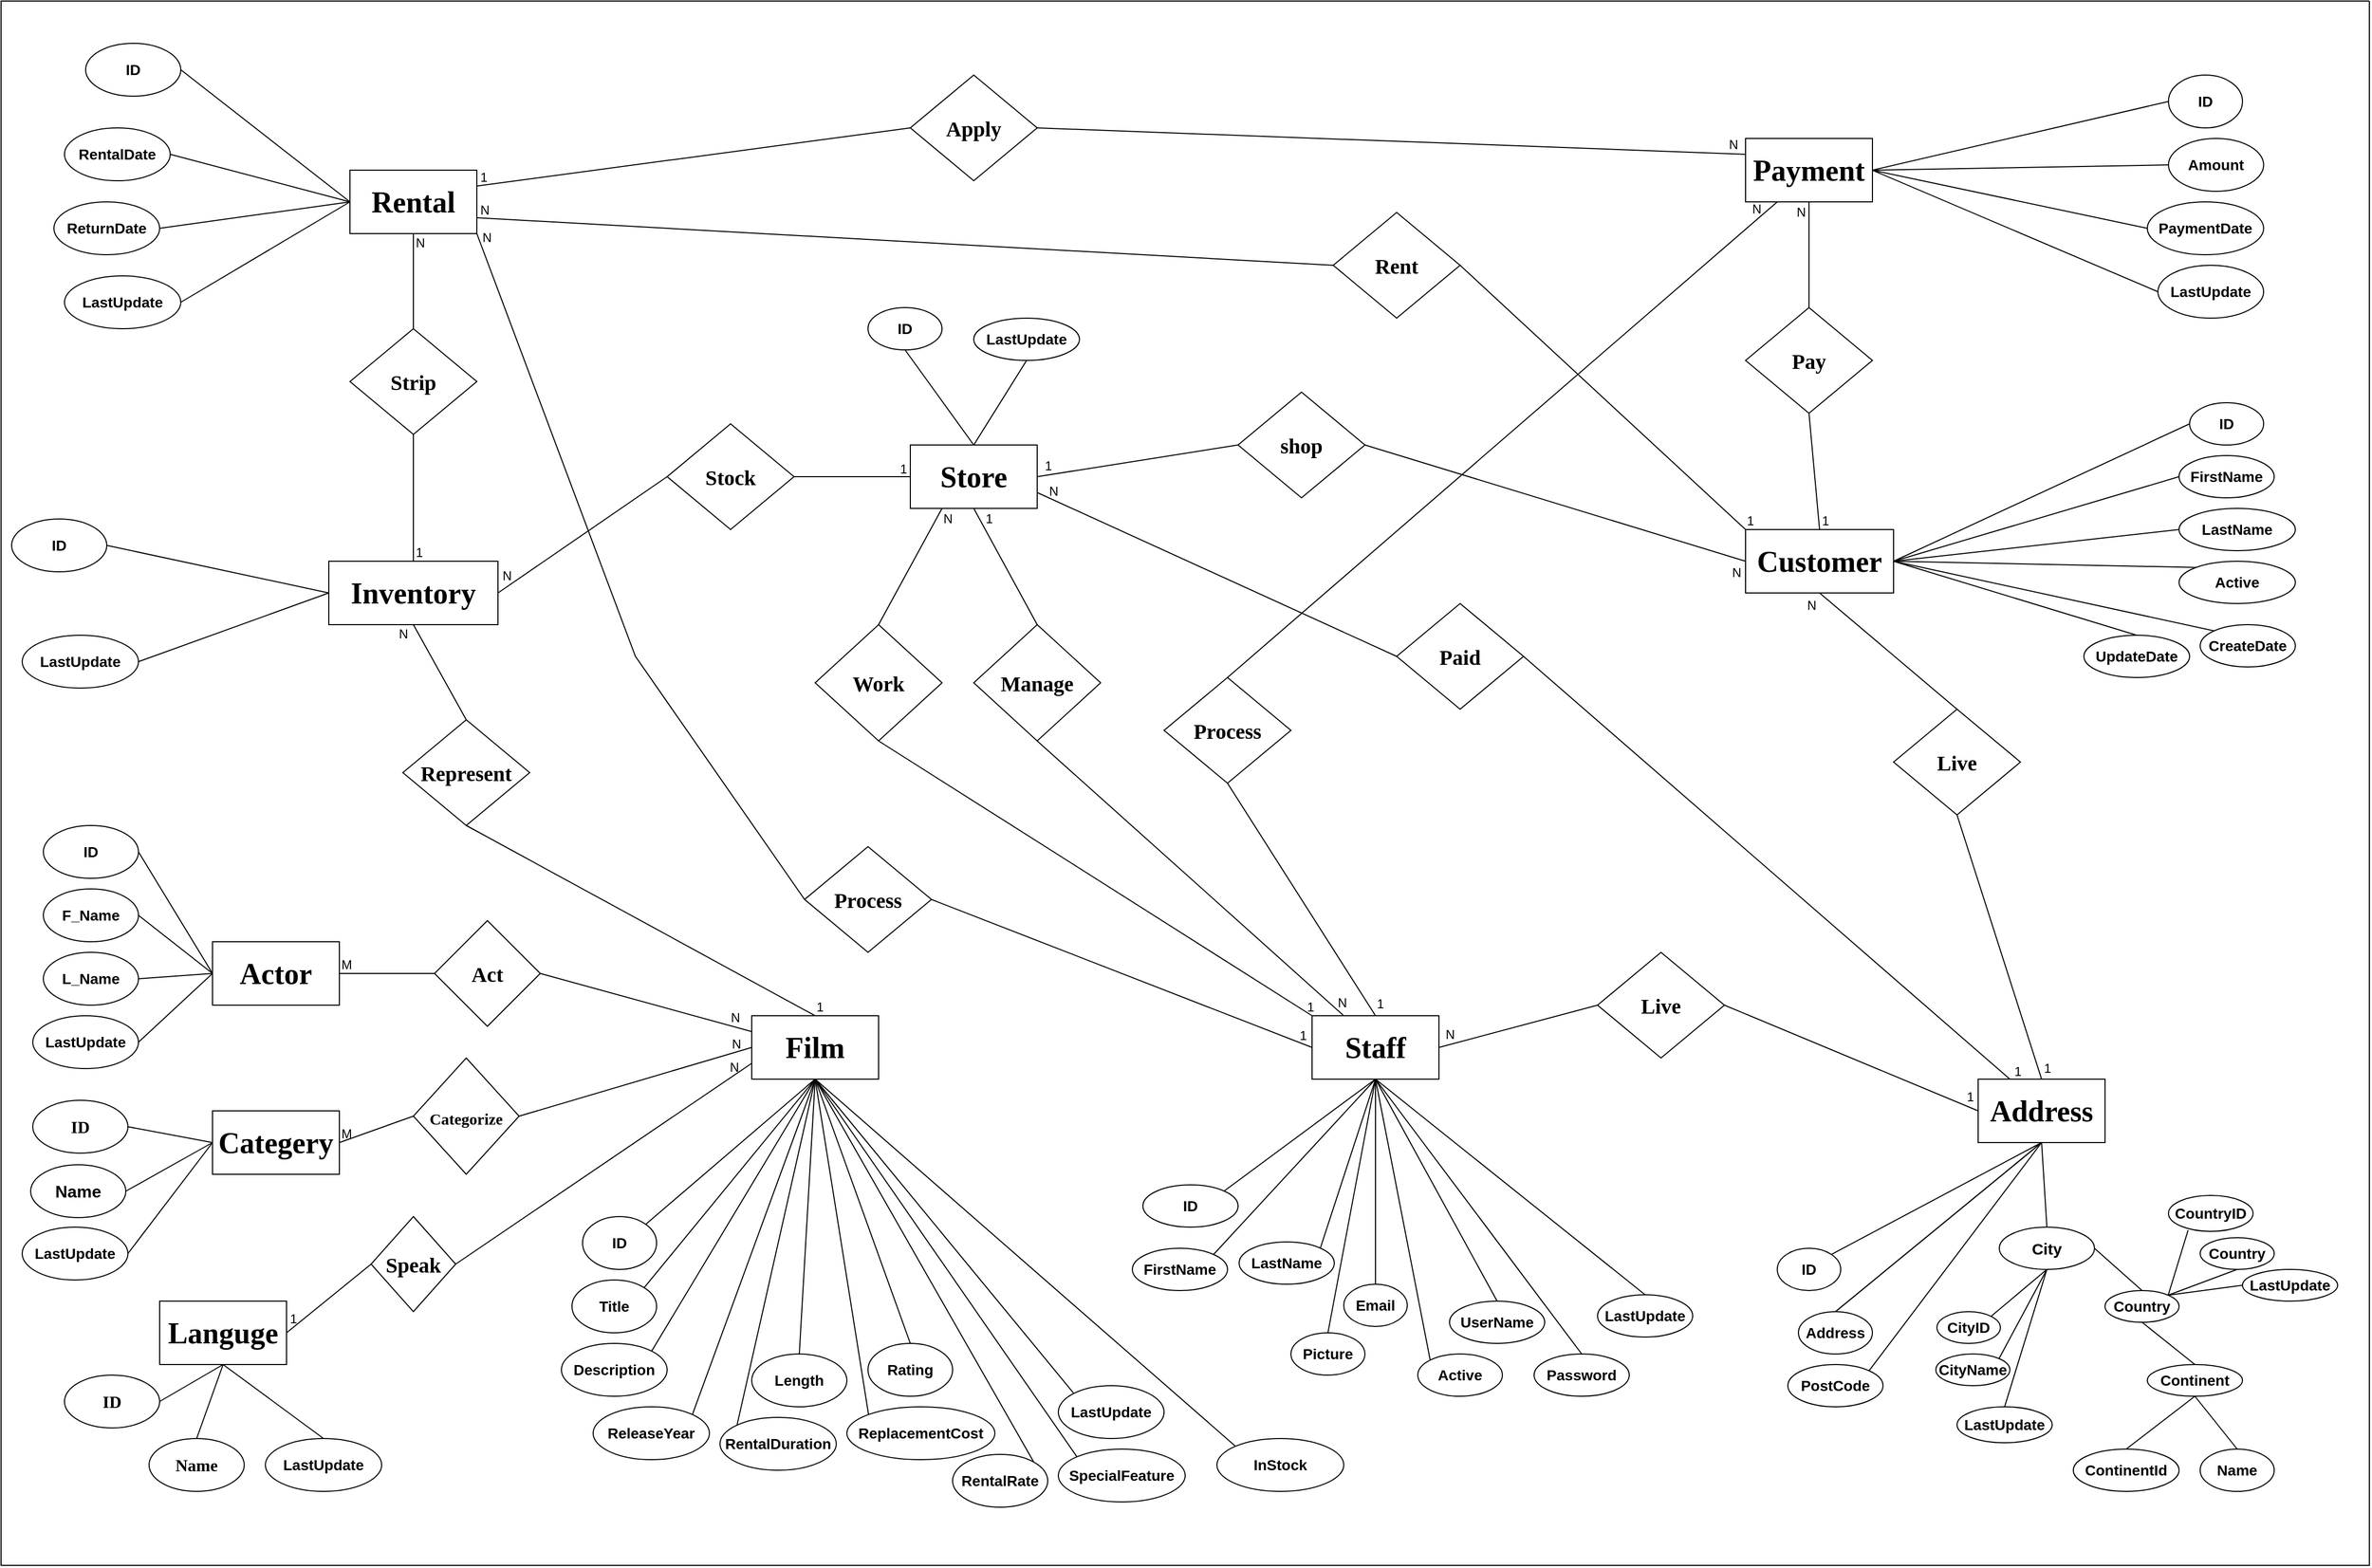 <mxfile version="24.0.6" type="device">
  <diagram name="Page-1" id="Bwhazjk6Eb09M3KQQNMI">
    <mxGraphModel dx="2970" dy="1722" grid="1" gridSize="10" guides="0" tooltips="1" connect="1" arrows="1" fold="1" page="1" pageScale="1" pageWidth="1920" pageHeight="1200" background="#FFFFFF" math="0" shadow="0">
      <root>
        <mxCell id="0" />
        <mxCell id="1" parent="0" />
        <mxCell id="o6uIntPfX_4QwC0KGmvb-2" value="&lt;h3&gt;&lt;font face=&quot;Times New Roman&quot; style=&quot;font-size: 28px;&quot;&gt;&lt;b&gt;Film&lt;/b&gt;&lt;/font&gt;&lt;/h3&gt;" style="rounded=0;whiteSpace=wrap;html=1;strokeColor=#000000;fillColor=#FFFFFF;" parent="1" vertex="1">
          <mxGeometry x="590" y="880" width="120" height="60" as="geometry" />
        </mxCell>
        <mxCell id="o6uIntPfX_4QwC0KGmvb-3" value="&lt;h3&gt;&lt;font face=&quot;Times New Roman&quot; style=&quot;font-size: 28px;&quot;&gt;&lt;b style=&quot;&quot;&gt;Actor&lt;/b&gt;&lt;/font&gt;&lt;/h3&gt;" style="rounded=0;whiteSpace=wrap;html=1;strokeColor=#000000;fillColor=#FFFFFF;" parent="1" vertex="1">
          <mxGeometry x="80" y="810" width="120" height="60" as="geometry" />
        </mxCell>
        <mxCell id="o6uIntPfX_4QwC0KGmvb-4" value="&lt;h3&gt;&lt;font face=&quot;Times New Roman&quot; style=&quot;font-size: 28px;&quot;&gt;&lt;b&gt;Categery&lt;/b&gt;&lt;/font&gt;&lt;/h3&gt;" style="rounded=0;whiteSpace=wrap;html=1;strokeColor=#000000;fillColor=#FFFFFF;" parent="1" vertex="1">
          <mxGeometry x="80" y="970" width="120" height="60" as="geometry" />
        </mxCell>
        <mxCell id="o6uIntPfX_4QwC0KGmvb-5" value="&lt;h3&gt;&lt;font face=&quot;Times New Roman&quot; style=&quot;font-size: 28px;&quot;&gt;&lt;b&gt;Languge&lt;/b&gt;&lt;/font&gt;&lt;/h3&gt;" style="rounded=0;whiteSpace=wrap;html=1;strokeColor=#000000;fillColor=#FFFFFF;" parent="1" vertex="1">
          <mxGeometry x="30" y="1150" width="120" height="60" as="geometry" />
        </mxCell>
        <mxCell id="o6uIntPfX_4QwC0KGmvb-6" value="&lt;font face=&quot;Times New Roman&quot; size=&quot;1&quot; style=&quot;&quot;&gt;&lt;b style=&quot;font-size: 20px;&quot;&gt;Act&lt;/b&gt;&lt;/font&gt;" style="rhombus;whiteSpace=wrap;html=1;" parent="1" vertex="1">
          <mxGeometry x="290" y="790" width="100" height="100" as="geometry" />
        </mxCell>
        <mxCell id="o6uIntPfX_4QwC0KGmvb-7" value="" style="endArrow=none;html=1;rounded=0;exitX=1;exitY=0.5;exitDx=0;exitDy=0;entryX=0;entryY=0.25;entryDx=0;entryDy=0;strokeColor=#000000;" parent="1" source="o6uIntPfX_4QwC0KGmvb-6" target="o6uIntPfX_4QwC0KGmvb-2" edge="1">
          <mxGeometry width="50" height="50" relative="1" as="geometry">
            <mxPoint x="450" y="790" as="sourcePoint" />
            <mxPoint x="500" y="740" as="targetPoint" />
          </mxGeometry>
        </mxCell>
        <mxCell id="o6uIntPfX_4QwC0KGmvb-8" value="" style="endArrow=none;html=1;rounded=0;exitX=1;exitY=0.5;exitDx=0;exitDy=0;entryX=0;entryY=0.5;entryDx=0;entryDy=0;strokeColor=#000000;" parent="1" source="o6uIntPfX_4QwC0KGmvb-3" target="o6uIntPfX_4QwC0KGmvb-6" edge="1">
          <mxGeometry width="50" height="50" relative="1" as="geometry">
            <mxPoint x="460" y="830" as="sourcePoint" />
            <mxPoint x="600" y="920" as="targetPoint" />
          </mxGeometry>
        </mxCell>
        <mxCell id="o6uIntPfX_4QwC0KGmvb-11" value="&lt;font face=&quot;Times New Roman&quot; size=&quot;1&quot; style=&quot;&quot;&gt;&lt;b style=&quot;font-size: 20px;&quot;&gt;Speak&lt;/b&gt;&lt;/font&gt;" style="rhombus;whiteSpace=wrap;html=1;rotation=0;" parent="1" vertex="1">
          <mxGeometry x="230" y="1070" width="80" height="90" as="geometry" />
        </mxCell>
        <mxCell id="o6uIntPfX_4QwC0KGmvb-12" value="" style="endArrow=none;html=1;rounded=0;exitX=1;exitY=0.5;exitDx=0;exitDy=0;entryX=0;entryY=0.75;entryDx=0;entryDy=0;strokeColor=#000000;" parent="1" source="o6uIntPfX_4QwC0KGmvb-11" target="o6uIntPfX_4QwC0KGmvb-2" edge="1">
          <mxGeometry width="50" height="50" relative="1" as="geometry">
            <mxPoint x="460" y="800" as="sourcePoint" />
            <mxPoint x="600" y="920" as="targetPoint" />
          </mxGeometry>
        </mxCell>
        <mxCell id="o6uIntPfX_4QwC0KGmvb-13" value="" style="endArrow=none;html=1;rounded=0;exitX=1;exitY=0.5;exitDx=0;exitDy=0;entryX=0;entryY=0.5;entryDx=0;entryDy=0;strokeColor=#000000;" parent="1" source="o6uIntPfX_4QwC0KGmvb-5" target="o6uIntPfX_4QwC0KGmvb-11" edge="1">
          <mxGeometry width="50" height="50" relative="1" as="geometry">
            <mxPoint x="250" y="800" as="sourcePoint" />
            <mxPoint x="610" y="930" as="targetPoint" />
          </mxGeometry>
        </mxCell>
        <mxCell id="o6uIntPfX_4QwC0KGmvb-14" value="&lt;font face=&quot;Times New Roman&quot;&gt;&lt;span style=&quot;font-size: 20px;&quot;&gt;&lt;b style=&quot;font-size: 15px;&quot;&gt;Categorize&lt;/b&gt;&lt;/span&gt;&lt;/font&gt;" style="rhombus;whiteSpace=wrap;html=1;" parent="1" vertex="1">
          <mxGeometry x="270" y="920" width="100" height="110" as="geometry" />
        </mxCell>
        <mxCell id="o6uIntPfX_4QwC0KGmvb-15" value="" style="endArrow=none;html=1;rounded=0;exitX=1;exitY=0.5;exitDx=0;exitDy=0;entryX=0;entryY=0.5;entryDx=0;entryDy=0;strokeColor=#000000;" parent="1" source="o6uIntPfX_4QwC0KGmvb-14" target="o6uIntPfX_4QwC0KGmvb-2" edge="1">
          <mxGeometry width="50" height="50" relative="1" as="geometry">
            <mxPoint x="460" y="920" as="sourcePoint" />
            <mxPoint x="600" y="1040" as="targetPoint" />
          </mxGeometry>
        </mxCell>
        <mxCell id="o6uIntPfX_4QwC0KGmvb-16" value="" style="endArrow=none;html=1;rounded=0;exitX=1;exitY=0.5;exitDx=0;exitDy=0;entryX=0;entryY=0.5;entryDx=0;entryDy=0;strokeColor=#000000;" parent="1" source="o6uIntPfX_4QwC0KGmvb-4" target="o6uIntPfX_4QwC0KGmvb-14" edge="1">
          <mxGeometry width="50" height="50" relative="1" as="geometry">
            <mxPoint x="250" y="920" as="sourcePoint" />
            <mxPoint x="610" y="1050" as="targetPoint" />
          </mxGeometry>
        </mxCell>
        <mxCell id="o6uIntPfX_4QwC0KGmvb-17" value="&lt;font face=&quot;Times New Roman&quot; style=&quot;font-size: 16px;&quot;&gt;&lt;b&gt;ID&lt;/b&gt;&lt;/font&gt;" style="ellipse;whiteSpace=wrap;html=1;" parent="1" vertex="1">
          <mxGeometry x="-90" y="960" width="90" height="50" as="geometry" />
        </mxCell>
        <mxCell id="o6uIntPfX_4QwC0KGmvb-20" value="" style="endArrow=none;html=1;rounded=0;exitX=1;exitY=0.5;exitDx=0;exitDy=0;entryX=0;entryY=0.5;entryDx=0;entryDy=0;strokeColor=#000000;" parent="1" source="o6uIntPfX_4QwC0KGmvb-17" target="o6uIntPfX_4QwC0KGmvb-4" edge="1">
          <mxGeometry width="50" height="50" relative="1" as="geometry">
            <mxPoint x="450" y="900" as="sourcePoint" />
            <mxPoint x="500" y="850" as="targetPoint" />
          </mxGeometry>
        </mxCell>
        <mxCell id="o6uIntPfX_4QwC0KGmvb-21" value="&lt;font style=&quot;font-size: 16px;&quot;&gt;&lt;b&gt;Name&lt;/b&gt;&lt;/font&gt;" style="ellipse;whiteSpace=wrap;html=1;" parent="1" vertex="1">
          <mxGeometry x="-92" y="1021" width="90" height="50" as="geometry" />
        </mxCell>
        <mxCell id="o6uIntPfX_4QwC0KGmvb-22" value="" style="endArrow=none;html=1;rounded=0;exitX=1;exitY=0.5;exitDx=0;exitDy=0;entryX=0;entryY=0.5;entryDx=0;entryDy=0;strokeColor=#000000;" parent="1" source="o6uIntPfX_4QwC0KGmvb-21" target="o6uIntPfX_4QwC0KGmvb-4" edge="1">
          <mxGeometry width="50" height="50" relative="1" as="geometry">
            <mxPoint x="450" y="960" as="sourcePoint" />
            <mxPoint x="120" y="995" as="targetPoint" />
          </mxGeometry>
        </mxCell>
        <mxCell id="o6uIntPfX_4QwC0KGmvb-23" value="&lt;font style=&quot;font-size: 14px;&quot;&gt;&lt;b&gt;LastUpdate&lt;/b&gt;&lt;/font&gt;" style="ellipse;whiteSpace=wrap;html=1;strokeColor=#000000;" parent="1" vertex="1">
          <mxGeometry x="-100" y="1080" width="100" height="50" as="geometry" />
        </mxCell>
        <mxCell id="o6uIntPfX_4QwC0KGmvb-24" value="" style="endArrow=none;html=1;rounded=0;exitX=1;exitY=0.5;exitDx=0;exitDy=0;entryX=0;entryY=0.5;entryDx=0;entryDy=0;strokeColor=#000000;" parent="1" source="o6uIntPfX_4QwC0KGmvb-23" target="o6uIntPfX_4QwC0KGmvb-4" edge="1">
          <mxGeometry width="50" height="50" relative="1" as="geometry">
            <mxPoint x="460" y="1050" as="sourcePoint" />
            <mxPoint x="130" y="1040" as="targetPoint" />
          </mxGeometry>
        </mxCell>
        <mxCell id="o6uIntPfX_4QwC0KGmvb-27" value="&lt;font style=&quot;font-size: 14px;&quot;&gt;&lt;b&gt;L_Name&lt;/b&gt;&lt;/font&gt;" style="ellipse;whiteSpace=wrap;html=1;strokeColor=#000000;" parent="1" vertex="1">
          <mxGeometry x="-80" y="820" width="90" height="50" as="geometry" />
        </mxCell>
        <mxCell id="o6uIntPfX_4QwC0KGmvb-28" value="" style="endArrow=none;html=1;rounded=0;exitX=1;exitY=0.5;exitDx=0;exitDy=0;entryX=0;entryY=0.5;entryDx=0;entryDy=0;strokeColor=#000000;" parent="1" source="o6uIntPfX_4QwC0KGmvb-27" target="o6uIntPfX_4QwC0KGmvb-3" edge="1">
          <mxGeometry width="50" height="50" relative="1" as="geometry">
            <mxPoint x="450" y="840" as="sourcePoint" />
            <mxPoint x="110" y="740" as="targetPoint" />
          </mxGeometry>
        </mxCell>
        <mxCell id="o6uIntPfX_4QwC0KGmvb-29" value="&lt;font style=&quot;font-size: 14px;&quot;&gt;&lt;b&gt;F_Name&lt;/b&gt;&lt;/font&gt;" style="ellipse;whiteSpace=wrap;html=1;strokeColor=#000000;" parent="1" vertex="1">
          <mxGeometry x="-80" y="760" width="90" height="50" as="geometry" />
        </mxCell>
        <mxCell id="o6uIntPfX_4QwC0KGmvb-30" value="" style="endArrow=none;html=1;rounded=0;exitX=1;exitY=0.5;exitDx=0;exitDy=0;entryX=0;entryY=0.5;entryDx=0;entryDy=0;strokeColor=#000000;" parent="1" source="o6uIntPfX_4QwC0KGmvb-29" target="o6uIntPfX_4QwC0KGmvb-3" edge="1">
          <mxGeometry width="50" height="50" relative="1" as="geometry">
            <mxPoint x="450" y="780" as="sourcePoint" />
            <mxPoint x="120" y="730" as="targetPoint" />
          </mxGeometry>
        </mxCell>
        <mxCell id="o6uIntPfX_4QwC0KGmvb-31" value="&lt;font style=&quot;font-size: 14px;&quot;&gt;&lt;b&gt;ID&lt;/b&gt;&lt;/font&gt;" style="ellipse;whiteSpace=wrap;html=1;strokeColor=#000000;" parent="1" vertex="1">
          <mxGeometry x="-80" y="700" width="90" height="50" as="geometry" />
        </mxCell>
        <mxCell id="o6uIntPfX_4QwC0KGmvb-32" value="" style="endArrow=none;html=1;rounded=0;exitX=1;exitY=0.5;exitDx=0;exitDy=0;entryX=0;entryY=0.5;entryDx=0;entryDy=0;strokeColor=#000000;" parent="1" source="o6uIntPfX_4QwC0KGmvb-31" target="o6uIntPfX_4QwC0KGmvb-3" edge="1">
          <mxGeometry width="50" height="50" relative="1" as="geometry">
            <mxPoint x="450" y="720" as="sourcePoint" />
            <mxPoint x="120" y="670" as="targetPoint" />
          </mxGeometry>
        </mxCell>
        <mxCell id="o6uIntPfX_4QwC0KGmvb-33" value="&lt;font style=&quot;font-size: 14px;&quot;&gt;&lt;b&gt;LastUpdate&lt;/b&gt;&lt;/font&gt;" style="ellipse;whiteSpace=wrap;html=1;strokeColor=#000000;" parent="1" vertex="1">
          <mxGeometry x="-90" y="880" width="100" height="50" as="geometry" />
        </mxCell>
        <mxCell id="o6uIntPfX_4QwC0KGmvb-34" value="" style="endArrow=none;html=1;rounded=0;exitX=1;exitY=0.5;exitDx=0;exitDy=0;entryX=0;entryY=0.5;entryDx=0;entryDy=0;strokeColor=#000000;" parent="1" source="o6uIntPfX_4QwC0KGmvb-33" target="o6uIntPfX_4QwC0KGmvb-3" edge="1">
          <mxGeometry width="50" height="50" relative="1" as="geometry">
            <mxPoint x="480" y="870" as="sourcePoint" />
            <mxPoint x="150" y="820" as="targetPoint" />
          </mxGeometry>
        </mxCell>
        <mxCell id="o6uIntPfX_4QwC0KGmvb-35" value="&lt;font face=&quot;Times New Roman&quot; style=&quot;font-size: 16px;&quot;&gt;&lt;b&gt;ID&lt;/b&gt;&lt;/font&gt;" style="ellipse;whiteSpace=wrap;html=1;" parent="1" vertex="1">
          <mxGeometry x="-60" y="1220" width="90" height="50" as="geometry" />
        </mxCell>
        <mxCell id="o6uIntPfX_4QwC0KGmvb-36" value="" style="endArrow=none;html=1;rounded=0;exitX=1;exitY=0.5;exitDx=0;exitDy=0;entryX=0.5;entryY=1;entryDx=0;entryDy=0;strokeColor=#000000;" parent="1" source="o6uIntPfX_4QwC0KGmvb-35" target="o6uIntPfX_4QwC0KGmvb-5" edge="1">
          <mxGeometry width="50" height="50" relative="1" as="geometry">
            <mxPoint x="480" y="1160" as="sourcePoint" />
            <mxPoint x="150" y="1210" as="targetPoint" />
          </mxGeometry>
        </mxCell>
        <mxCell id="o6uIntPfX_4QwC0KGmvb-37" value="&lt;font face=&quot;Times New Roman&quot; style=&quot;font-size: 16px;&quot;&gt;&lt;b&gt;Name&lt;/b&gt;&lt;/font&gt;" style="ellipse;whiteSpace=wrap;html=1;" parent="1" vertex="1">
          <mxGeometry x="20" y="1280" width="90" height="50" as="geometry" />
        </mxCell>
        <mxCell id="o6uIntPfX_4QwC0KGmvb-38" value="" style="endArrow=none;html=1;rounded=0;exitX=0.5;exitY=0;exitDx=0;exitDy=0;entryX=0.5;entryY=1;entryDx=0;entryDy=0;strokeColor=#000000;" parent="1" source="o6uIntPfX_4QwC0KGmvb-37" target="o6uIntPfX_4QwC0KGmvb-5" edge="1">
          <mxGeometry width="50" height="50" relative="1" as="geometry">
            <mxPoint x="560" y="1220" as="sourcePoint" />
            <mxPoint x="110" y="1220" as="targetPoint" />
          </mxGeometry>
        </mxCell>
        <mxCell id="o6uIntPfX_4QwC0KGmvb-39" value="&lt;font style=&quot;font-size: 14px;&quot;&gt;&lt;b&gt;LastUpdate&lt;/b&gt;&lt;/font&gt;" style="ellipse;whiteSpace=wrap;html=1;strokeColor=#000000;" parent="1" vertex="1">
          <mxGeometry x="130" y="1280" width="110" height="50" as="geometry" />
        </mxCell>
        <mxCell id="o6uIntPfX_4QwC0KGmvb-40" value="" style="endArrow=none;html=1;rounded=0;exitX=0.5;exitY=0;exitDx=0;exitDy=0;entryX=0.5;entryY=1;entryDx=0;entryDy=0;strokeColor=#000000;" parent="1" source="o6uIntPfX_4QwC0KGmvb-39" target="o6uIntPfX_4QwC0KGmvb-5" edge="1">
          <mxGeometry width="50" height="50" relative="1" as="geometry">
            <mxPoint x="680" y="1260" as="sourcePoint" />
            <mxPoint x="340" y="1160" as="targetPoint" />
          </mxGeometry>
        </mxCell>
        <mxCell id="o6uIntPfX_4QwC0KGmvb-42" value="" style="endArrow=none;html=1;rounded=0;" parent="1" edge="1">
          <mxGeometry width="50" height="50" relative="1" as="geometry">
            <mxPoint x="2120" y="-80" as="sourcePoint" />
            <mxPoint x="2120" y="-80" as="targetPoint" />
            <Array as="points">
              <mxPoint x="2120" y="1400" />
              <mxPoint x="-120" y="1400" />
              <mxPoint x="-120" y="-80" />
            </Array>
          </mxGeometry>
        </mxCell>
        <mxCell id="o6uIntPfX_4QwC0KGmvb-43" value="&lt;h3&gt;&lt;font face=&quot;Times New Roman&quot; style=&quot;font-size: 28px;&quot;&gt;&lt;b style=&quot;&quot;&gt;Inventory&lt;/b&gt;&lt;/font&gt;&lt;/h3&gt;" style="rounded=0;whiteSpace=wrap;html=1;strokeColor=#000000;fillColor=#FFFFFF;" parent="1" vertex="1">
          <mxGeometry x="190" y="450" width="160" height="60" as="geometry" />
        </mxCell>
        <mxCell id="o6uIntPfX_4QwC0KGmvb-44" value="&lt;font face=&quot;Times New Roman&quot;&gt;&lt;span style=&quot;font-size: 20px;&quot;&gt;&lt;b&gt;Represent&lt;/b&gt;&lt;/span&gt;&lt;/font&gt;" style="rhombus;whiteSpace=wrap;html=1;" parent="1" vertex="1">
          <mxGeometry x="260" y="600" width="120" height="100" as="geometry" />
        </mxCell>
        <mxCell id="o6uIntPfX_4QwC0KGmvb-45" value="" style="endArrow=none;html=1;rounded=0;exitX=0.5;exitY=1;exitDx=0;exitDy=0;entryX=0.5;entryY=0;entryDx=0;entryDy=0;strokeColor=#000000;" parent="1" source="o6uIntPfX_4QwC0KGmvb-44" target="o6uIntPfX_4QwC0KGmvb-2" edge="1">
          <mxGeometry width="50" height="50" relative="1" as="geometry">
            <mxPoint x="530" y="265" as="sourcePoint" />
            <mxPoint x="630.0" y="870" as="targetPoint" />
          </mxGeometry>
        </mxCell>
        <mxCell id="o6uIntPfX_4QwC0KGmvb-46" value="" style="endArrow=none;html=1;rounded=0;exitX=0.5;exitY=1;exitDx=0;exitDy=0;entryX=0.5;entryY=0;entryDx=0;entryDy=0;strokeColor=#000000;" parent="1" source="o6uIntPfX_4QwC0KGmvb-43" target="o6uIntPfX_4QwC0KGmvb-44" edge="1">
          <mxGeometry width="50" height="50" relative="1" as="geometry">
            <mxPoint x="540" y="305" as="sourcePoint" />
            <mxPoint x="680" y="395" as="targetPoint" />
          </mxGeometry>
        </mxCell>
        <mxCell id="o6uIntPfX_4QwC0KGmvb-47" value="" style="endArrow=none;html=1;rounded=0;entryX=0;entryY=0.5;entryDx=0;entryDy=0;strokeColor=#000000;exitX=1;exitY=0.5;exitDx=0;exitDy=0;" parent="1" source="o6uIntPfX_4QwC0KGmvb-51" target="o6uIntPfX_4QwC0KGmvb-43" edge="1">
          <mxGeometry width="50" height="50" relative="1" as="geometry">
            <mxPoint x="20" y="380" as="sourcePoint" />
            <mxPoint x="190" y="215" as="targetPoint" />
          </mxGeometry>
        </mxCell>
        <mxCell id="o6uIntPfX_4QwC0KGmvb-49" value="" style="endArrow=none;html=1;rounded=0;entryX=0;entryY=0.5;entryDx=0;entryDy=0;strokeColor=#000000;exitX=1;exitY=0.5;exitDx=0;exitDy=0;" parent="1" source="o6uIntPfX_4QwC0KGmvb-52" target="o6uIntPfX_4QwC0KGmvb-43" edge="1">
          <mxGeometry width="50" height="50" relative="1" as="geometry">
            <mxPoint y="300" as="sourcePoint" />
            <mxPoint x="200" y="145" as="targetPoint" />
          </mxGeometry>
        </mxCell>
        <mxCell id="o6uIntPfX_4QwC0KGmvb-51" value="&lt;b style=&quot;font-size: 14px;&quot;&gt;LastUpdate&lt;/b&gt;" style="ellipse;whiteSpace=wrap;html=1;strokeColor=#000000;" parent="1" vertex="1">
          <mxGeometry x="-100" y="520" width="110" height="50" as="geometry" />
        </mxCell>
        <mxCell id="o6uIntPfX_4QwC0KGmvb-52" value="&lt;font style=&quot;font-size: 14px;&quot;&gt;&lt;b&gt;ID&lt;/b&gt;&lt;/font&gt;" style="ellipse;whiteSpace=wrap;html=1;strokeColor=#000000;" parent="1" vertex="1">
          <mxGeometry x="-110" y="410" width="90" height="50" as="geometry" />
        </mxCell>
        <mxCell id="o6uIntPfX_4QwC0KGmvb-53" value="&lt;h3&gt;&lt;font face=&quot;Times New Roman&quot; style=&quot;font-size: 28px;&quot;&gt;&lt;b style=&quot;&quot;&gt;Rental&lt;/b&gt;&lt;/font&gt;&lt;/h3&gt;" style="rounded=0;whiteSpace=wrap;html=1;strokeColor=#000000;fillColor=#FFFFFF;" parent="1" vertex="1">
          <mxGeometry x="210" y="80" width="120" height="60" as="geometry" />
        </mxCell>
        <mxCell id="o6uIntPfX_4QwC0KGmvb-54" value="&lt;font style=&quot;font-size: 14px;&quot;&gt;&lt;b&gt;ReturnDate&lt;/b&gt;&lt;/font&gt;" style="ellipse;whiteSpace=wrap;html=1;strokeColor=#000000;" parent="1" vertex="1">
          <mxGeometry x="-70" y="110" width="100" height="50" as="geometry" />
        </mxCell>
        <mxCell id="o6uIntPfX_4QwC0KGmvb-55" value="" style="endArrow=none;html=1;rounded=0;exitX=1;exitY=0.5;exitDx=0;exitDy=0;entryX=0;entryY=0.5;entryDx=0;entryDy=0;strokeColor=#000000;" parent="1" source="o6uIntPfX_4QwC0KGmvb-54" target="o6uIntPfX_4QwC0KGmvb-53" edge="1">
          <mxGeometry width="50" height="50" relative="1" as="geometry">
            <mxPoint x="530" y="130" as="sourcePoint" />
            <mxPoint x="190" y="30" as="targetPoint" />
          </mxGeometry>
        </mxCell>
        <mxCell id="o6uIntPfX_4QwC0KGmvb-56" value="&lt;font style=&quot;font-size: 14px;&quot;&gt;&lt;b&gt;RentalDate&lt;/b&gt;&lt;/font&gt;" style="ellipse;whiteSpace=wrap;html=1;strokeColor=#000000;" parent="1" vertex="1">
          <mxGeometry x="-60" y="40" width="100" height="50" as="geometry" />
        </mxCell>
        <mxCell id="o6uIntPfX_4QwC0KGmvb-57" value="" style="endArrow=none;html=1;rounded=0;exitX=1;exitY=0.5;exitDx=0;exitDy=0;entryX=0;entryY=0.5;entryDx=0;entryDy=0;strokeColor=#000000;" parent="1" source="o6uIntPfX_4QwC0KGmvb-56" target="o6uIntPfX_4QwC0KGmvb-53" edge="1">
          <mxGeometry width="50" height="50" relative="1" as="geometry">
            <mxPoint x="530" y="70" as="sourcePoint" />
            <mxPoint x="200" y="20" as="targetPoint" />
          </mxGeometry>
        </mxCell>
        <mxCell id="o6uIntPfX_4QwC0KGmvb-58" value="&lt;font style=&quot;font-size: 14px;&quot;&gt;&lt;b&gt;ID&lt;/b&gt;&lt;/font&gt;" style="ellipse;whiteSpace=wrap;html=1;strokeColor=#000000;" parent="1" vertex="1">
          <mxGeometry x="-40" y="-40" width="90" height="50" as="geometry" />
        </mxCell>
        <mxCell id="o6uIntPfX_4QwC0KGmvb-59" value="" style="endArrow=none;html=1;rounded=0;exitX=1;exitY=0.5;exitDx=0;exitDy=0;entryX=0;entryY=0.5;entryDx=0;entryDy=0;strokeColor=#000000;" parent="1" source="o6uIntPfX_4QwC0KGmvb-58" target="o6uIntPfX_4QwC0KGmvb-53" edge="1">
          <mxGeometry width="50" height="50" relative="1" as="geometry">
            <mxPoint x="530" y="10" as="sourcePoint" />
            <mxPoint x="200" y="-40" as="targetPoint" />
          </mxGeometry>
        </mxCell>
        <mxCell id="o6uIntPfX_4QwC0KGmvb-60" value="&lt;font style=&quot;font-size: 14px;&quot;&gt;&lt;b&gt;LastUpdate&lt;/b&gt;&lt;/font&gt;" style="ellipse;whiteSpace=wrap;html=1;strokeColor=#000000;" parent="1" vertex="1">
          <mxGeometry x="-60" y="180" width="110" height="50" as="geometry" />
        </mxCell>
        <mxCell id="o6uIntPfX_4QwC0KGmvb-61" value="" style="endArrow=none;html=1;rounded=0;exitX=1;exitY=0.5;exitDx=0;exitDy=0;entryX=0;entryY=0.5;entryDx=0;entryDy=0;strokeColor=#000000;" parent="1" source="o6uIntPfX_4QwC0KGmvb-60" target="o6uIntPfX_4QwC0KGmvb-53" edge="1">
          <mxGeometry width="50" height="50" relative="1" as="geometry">
            <mxPoint x="560" y="160" as="sourcePoint" />
            <mxPoint x="230" y="110" as="targetPoint" />
          </mxGeometry>
        </mxCell>
        <mxCell id="o6uIntPfX_4QwC0KGmvb-62" value="&lt;font face=&quot;Times New Roman&quot;&gt;&lt;span style=&quot;font-size: 20px;&quot;&gt;&lt;b&gt;Strip&lt;/b&gt;&lt;/span&gt;&lt;/font&gt;" style="rhombus;whiteSpace=wrap;html=1;" parent="1" vertex="1">
          <mxGeometry x="210" y="230" width="120" height="100" as="geometry" />
        </mxCell>
        <mxCell id="o6uIntPfX_4QwC0KGmvb-63" value="" style="endArrow=none;html=1;rounded=0;exitX=0.5;exitY=1;exitDx=0;exitDy=0;entryX=0.5;entryY=0;entryDx=0;entryDy=0;strokeColor=#000000;" parent="1" source="o6uIntPfX_4QwC0KGmvb-62" target="o6uIntPfX_4QwC0KGmvb-43" edge="1">
          <mxGeometry width="50" height="50" relative="1" as="geometry">
            <mxPoint x="540" y="275" as="sourcePoint" />
            <mxPoint x="660" y="890" as="targetPoint" />
          </mxGeometry>
        </mxCell>
        <mxCell id="o6uIntPfX_4QwC0KGmvb-64" value="" style="endArrow=none;html=1;rounded=0;exitX=0.5;exitY=1;exitDx=0;exitDy=0;entryX=0.5;entryY=0;entryDx=0;entryDy=0;strokeColor=#000000;" parent="1" source="o6uIntPfX_4QwC0KGmvb-53" target="o6uIntPfX_4QwC0KGmvb-62" edge="1">
          <mxGeometry width="50" height="50" relative="1" as="geometry">
            <mxPoint x="330" y="440" as="sourcePoint" />
            <mxPoint x="690" y="405" as="targetPoint" />
          </mxGeometry>
        </mxCell>
        <mxCell id="o6uIntPfX_4QwC0KGmvb-65" value="&lt;font style=&quot;font-size: 14px;&quot;&gt;&lt;b&gt;ID&lt;/b&gt;&lt;/font&gt;" style="ellipse;whiteSpace=wrap;html=1;strokeColor=#000000;" parent="1" vertex="1">
          <mxGeometry x="430" y="1070" width="70" height="50" as="geometry" />
        </mxCell>
        <mxCell id="o6uIntPfX_4QwC0KGmvb-66" value="" style="endArrow=none;html=1;rounded=0;exitX=1;exitY=0;exitDx=0;exitDy=0;entryX=0.5;entryY=1;entryDx=0;entryDy=0;strokeColor=#000000;" parent="1" source="o6uIntPfX_4QwC0KGmvb-65" target="o6uIntPfX_4QwC0KGmvb-2" edge="1">
          <mxGeometry width="50" height="50" relative="1" as="geometry">
            <mxPoint x="1020" y="1020" as="sourcePoint" />
            <mxPoint x="430" y="970" as="targetPoint" />
          </mxGeometry>
        </mxCell>
        <mxCell id="o6uIntPfX_4QwC0KGmvb-67" value="&lt;font style=&quot;font-size: 14px;&quot;&gt;&lt;b&gt;Description&lt;/b&gt;&lt;/font&gt;" style="ellipse;whiteSpace=wrap;html=1;strokeColor=#000000;" parent="1" vertex="1">
          <mxGeometry x="410" y="1190" width="100" height="50" as="geometry" />
        </mxCell>
        <mxCell id="o6uIntPfX_4QwC0KGmvb-68" value="" style="endArrow=none;html=1;rounded=0;exitX=1;exitY=0;exitDx=0;exitDy=0;strokeColor=#000000;entryX=0.5;entryY=1;entryDx=0;entryDy=0;" parent="1" source="o6uIntPfX_4QwC0KGmvb-67" target="o6uIntPfX_4QwC0KGmvb-2" edge="1">
          <mxGeometry width="50" height="50" relative="1" as="geometry">
            <mxPoint x="1140" y="1020" as="sourcePoint" />
            <mxPoint x="650" y="950" as="targetPoint" />
          </mxGeometry>
        </mxCell>
        <mxCell id="o6uIntPfX_4QwC0KGmvb-69" value="&lt;font style=&quot;font-size: 14px;&quot;&gt;&lt;b&gt;Title&lt;/b&gt;&lt;/font&gt;" style="ellipse;whiteSpace=wrap;html=1;strokeColor=#000000;" parent="1" vertex="1">
          <mxGeometry x="420" y="1130" width="80" height="50" as="geometry" />
        </mxCell>
        <mxCell id="o6uIntPfX_4QwC0KGmvb-70" value="" style="endArrow=none;html=1;rounded=0;exitX=1;exitY=0;exitDx=0;exitDy=0;strokeColor=#000000;entryX=0.5;entryY=1;entryDx=0;entryDy=0;" parent="1" source="o6uIntPfX_4QwC0KGmvb-69" target="o6uIntPfX_4QwC0KGmvb-2" edge="1">
          <mxGeometry width="50" height="50" relative="1" as="geometry">
            <mxPoint x="1070" y="1080" as="sourcePoint" />
            <mxPoint x="650" y="950" as="targetPoint" />
          </mxGeometry>
        </mxCell>
        <mxCell id="o6uIntPfX_4QwC0KGmvb-71" value="&lt;font style=&quot;font-size: 14px;&quot;&gt;&lt;b&gt;ReleaseYear&lt;/b&gt;&lt;/font&gt;" style="ellipse;whiteSpace=wrap;html=1;strokeColor=#000000;" parent="1" vertex="1">
          <mxGeometry x="440" y="1250" width="110" height="50" as="geometry" />
        </mxCell>
        <mxCell id="o6uIntPfX_4QwC0KGmvb-72" value="" style="endArrow=none;html=1;rounded=0;exitX=1;exitY=0;exitDx=0;exitDy=0;strokeColor=#000000;entryX=0.5;entryY=1;entryDx=0;entryDy=0;" parent="1" source="o6uIntPfX_4QwC0KGmvb-71" target="o6uIntPfX_4QwC0KGmvb-2" edge="1">
          <mxGeometry width="50" height="50" relative="1" as="geometry">
            <mxPoint x="1200" y="1080" as="sourcePoint" />
            <mxPoint x="630.0" y="940.0" as="targetPoint" />
          </mxGeometry>
        </mxCell>
        <mxCell id="o6uIntPfX_4QwC0KGmvb-73" value="&lt;font style=&quot;font-size: 14px;&quot;&gt;&lt;b&gt;RentalDuration&lt;/b&gt;&lt;/font&gt;" style="ellipse;whiteSpace=wrap;html=1;strokeColor=#000000;" parent="1" vertex="1">
          <mxGeometry x="560" y="1260" width="110" height="50" as="geometry" />
        </mxCell>
        <mxCell id="o6uIntPfX_4QwC0KGmvb-74" value="" style="endArrow=none;html=1;rounded=0;exitX=0;exitY=0;exitDx=0;exitDy=0;strokeColor=#000000;entryX=0.5;entryY=1;entryDx=0;entryDy=0;" parent="1" source="o6uIntPfX_4QwC0KGmvb-73" target="o6uIntPfX_4QwC0KGmvb-2" edge="1">
          <mxGeometry width="50" height="50" relative="1" as="geometry">
            <mxPoint x="1260" y="1020" as="sourcePoint" />
            <mxPoint x="710" y="880" as="targetPoint" />
          </mxGeometry>
        </mxCell>
        <mxCell id="o6uIntPfX_4QwC0KGmvb-75" value="&lt;font style=&quot;font-size: 14px;&quot;&gt;&lt;b&gt;ReplacementCost&lt;/b&gt;&lt;/font&gt;" style="ellipse;whiteSpace=wrap;html=1;strokeColor=#000000;" parent="1" vertex="1">
          <mxGeometry x="680" y="1250" width="140" height="50" as="geometry" />
        </mxCell>
        <mxCell id="o6uIntPfX_4QwC0KGmvb-76" value="" style="endArrow=none;html=1;rounded=0;exitX=0;exitY=0;exitDx=0;exitDy=0;strokeColor=#000000;entryX=0.5;entryY=1;entryDx=0;entryDy=0;" parent="1" source="o6uIntPfX_4QwC0KGmvb-75" target="o6uIntPfX_4QwC0KGmvb-2" edge="1">
          <mxGeometry width="50" height="50" relative="1" as="geometry">
            <mxPoint x="1760" y="920" as="sourcePoint" />
            <mxPoint x="1150" y="840" as="targetPoint" />
          </mxGeometry>
        </mxCell>
        <mxCell id="o6uIntPfX_4QwC0KGmvb-77" value="&lt;font style=&quot;font-size: 14px;&quot;&gt;&lt;b&gt;Length&lt;/b&gt;&lt;/font&gt;" style="ellipse;whiteSpace=wrap;html=1;strokeColor=#000000;" parent="1" vertex="1">
          <mxGeometry x="590" y="1200" width="90" height="50" as="geometry" />
        </mxCell>
        <mxCell id="o6uIntPfX_4QwC0KGmvb-78" value="" style="endArrow=none;html=1;rounded=0;exitX=0.5;exitY=0;exitDx=0;exitDy=0;strokeColor=#000000;entryX=0.5;entryY=1;entryDx=0;entryDy=0;" parent="1" source="o6uIntPfX_4QwC0KGmvb-77" target="o6uIntPfX_4QwC0KGmvb-2" edge="1">
          <mxGeometry width="50" height="50" relative="1" as="geometry">
            <mxPoint x="1300" y="970" as="sourcePoint" />
            <mxPoint x="655" y="950" as="targetPoint" />
          </mxGeometry>
        </mxCell>
        <mxCell id="o6uIntPfX_4QwC0KGmvb-79" value="&lt;font style=&quot;font-size: 14px;&quot;&gt;&lt;b&gt;Rating&lt;/b&gt;&lt;/font&gt;" style="ellipse;whiteSpace=wrap;html=1;strokeColor=#000000;" parent="1" vertex="1">
          <mxGeometry x="700" y="1190" width="80" height="50" as="geometry" />
        </mxCell>
        <mxCell id="o6uIntPfX_4QwC0KGmvb-80" value="" style="endArrow=none;html=1;rounded=0;exitX=0.5;exitY=0;exitDx=0;exitDy=0;strokeColor=#000000;entryX=0.5;entryY=1;entryDx=0;entryDy=0;" parent="1" source="o6uIntPfX_4QwC0KGmvb-79" target="o6uIntPfX_4QwC0KGmvb-2" edge="1">
          <mxGeometry width="50" height="50" relative="1" as="geometry">
            <mxPoint x="1780" y="860" as="sourcePoint" />
            <mxPoint x="670" y="880" as="targetPoint" />
          </mxGeometry>
        </mxCell>
        <mxCell id="o6uIntPfX_4QwC0KGmvb-81" value="&lt;font style=&quot;font-size: 14px;&quot;&gt;&lt;b&gt;RentalRate&lt;/b&gt;&lt;/font&gt;" style="ellipse;whiteSpace=wrap;html=1;strokeColor=#000000;" parent="1" vertex="1">
          <mxGeometry x="780" y="1295" width="90" height="50" as="geometry" />
        </mxCell>
        <mxCell id="o6uIntPfX_4QwC0KGmvb-82" value="" style="endArrow=none;html=1;rounded=0;strokeColor=#000000;entryX=0.5;entryY=1;entryDx=0;entryDy=0;exitX=1;exitY=0;exitDx=0;exitDy=0;" parent="1" source="o6uIntPfX_4QwC0KGmvb-81" target="o6uIntPfX_4QwC0KGmvb-2" edge="1">
          <mxGeometry width="50" height="50" relative="1" as="geometry">
            <mxPoint x="860" y="1280" as="sourcePoint" />
            <mxPoint x="770" y="890" as="targetPoint" />
          </mxGeometry>
        </mxCell>
        <mxCell id="o6uIntPfX_4QwC0KGmvb-83" value="&lt;font style=&quot;font-size: 14px;&quot;&gt;&lt;b&gt;SpecialFeature&lt;/b&gt;&lt;/font&gt;" style="ellipse;whiteSpace=wrap;html=1;strokeColor=#000000;" parent="1" vertex="1">
          <mxGeometry x="880" y="1290" width="120" height="50" as="geometry" />
        </mxCell>
        <mxCell id="o6uIntPfX_4QwC0KGmvb-84" value="" style="endArrow=none;html=1;rounded=0;exitX=0;exitY=0;exitDx=0;exitDy=0;strokeColor=#000000;" parent="1" source="o6uIntPfX_4QwC0KGmvb-83" edge="1">
          <mxGeometry width="50" height="50" relative="1" as="geometry">
            <mxPoint x="1930" y="870" as="sourcePoint" />
            <mxPoint x="650" y="940" as="targetPoint" />
          </mxGeometry>
        </mxCell>
        <mxCell id="o6uIntPfX_4QwC0KGmvb-85" value="&lt;font style=&quot;font-size: 14px;&quot;&gt;&lt;b&gt;LastUpdate&lt;/b&gt;&lt;/font&gt;" style="ellipse;whiteSpace=wrap;html=1;strokeColor=#000000;" parent="1" vertex="1">
          <mxGeometry x="880" y="1230" width="100" height="50" as="geometry" />
        </mxCell>
        <mxCell id="o6uIntPfX_4QwC0KGmvb-86" value="" style="endArrow=none;html=1;rounded=0;exitX=0;exitY=0;exitDx=0;exitDy=0;strokeColor=#000000;entryX=0.5;entryY=1;entryDx=0;entryDy=0;" parent="1" source="o6uIntPfX_4QwC0KGmvb-85" target="o6uIntPfX_4QwC0KGmvb-2" edge="1">
          <mxGeometry width="50" height="50" relative="1" as="geometry">
            <mxPoint x="1950" y="810" as="sourcePoint" />
            <mxPoint x="670" y="880" as="targetPoint" />
          </mxGeometry>
        </mxCell>
        <mxCell id="o6uIntPfX_4QwC0KGmvb-87" value="&lt;font style=&quot;font-size: 14px;&quot;&gt;&lt;b&gt;InStock&lt;/b&gt;&lt;/font&gt;" style="ellipse;whiteSpace=wrap;html=1;strokeColor=#000000;" parent="1" vertex="1">
          <mxGeometry x="1030" y="1280" width="120" height="50" as="geometry" />
        </mxCell>
        <mxCell id="o6uIntPfX_4QwC0KGmvb-88" value="" style="endArrow=none;html=1;rounded=0;exitX=0;exitY=0;exitDx=0;exitDy=0;strokeColor=#000000;entryX=0.5;entryY=1;entryDx=0;entryDy=0;" parent="1" source="o6uIntPfX_4QwC0KGmvb-87" target="o6uIntPfX_4QwC0KGmvb-2" edge="1">
          <mxGeometry width="50" height="50" relative="1" as="geometry">
            <mxPoint x="1940" y="750" as="sourcePoint" />
            <mxPoint x="660" y="820" as="targetPoint" />
          </mxGeometry>
        </mxCell>
        <mxCell id="o6uIntPfX_4QwC0KGmvb-90" value="&lt;h3&gt;&lt;font face=&quot;Times New Roman&quot; style=&quot;font-size: 28px;&quot;&gt;&lt;b style=&quot;&quot;&gt;Payment&lt;/b&gt;&lt;/font&gt;&lt;/h3&gt;" style="rounded=0;whiteSpace=wrap;html=1;strokeColor=#000000;fillColor=#FFFFFF;" parent="1" vertex="1">
          <mxGeometry x="1530" y="50" width="120" height="60" as="geometry" />
        </mxCell>
        <mxCell id="o6uIntPfX_4QwC0KGmvb-91" value="&lt;font style=&quot;font-size: 14px;&quot;&gt;&lt;b&gt;PaymentDate&lt;/b&gt;&lt;/font&gt;" style="ellipse;whiteSpace=wrap;html=1;strokeColor=#000000;" parent="1" vertex="1">
          <mxGeometry x="1910" y="110" width="110" height="50" as="geometry" />
        </mxCell>
        <mxCell id="o6uIntPfX_4QwC0KGmvb-92" value="" style="endArrow=none;html=1;rounded=0;exitX=0;exitY=0.5;exitDx=0;exitDy=0;entryX=1;entryY=0.5;entryDx=0;entryDy=0;strokeColor=#000000;" parent="1" source="o6uIntPfX_4QwC0KGmvb-91" target="o6uIntPfX_4QwC0KGmvb-90" edge="1">
          <mxGeometry width="50" height="50" relative="1" as="geometry">
            <mxPoint x="1850" y="100" as="sourcePoint" />
            <mxPoint x="1510" as="targetPoint" />
          </mxGeometry>
        </mxCell>
        <mxCell id="o6uIntPfX_4QwC0KGmvb-93" value="&lt;font style=&quot;font-size: 14px;&quot;&gt;&lt;b&gt;Amount&lt;/b&gt;&lt;/font&gt;" style="ellipse;whiteSpace=wrap;html=1;strokeColor=#000000;" parent="1" vertex="1">
          <mxGeometry x="1930" y="50" width="90" height="50" as="geometry" />
        </mxCell>
        <mxCell id="o6uIntPfX_4QwC0KGmvb-94" value="" style="endArrow=none;html=1;rounded=0;exitX=0;exitY=0.5;exitDx=0;exitDy=0;entryX=1;entryY=0.5;entryDx=0;entryDy=0;strokeColor=#000000;" parent="1" source="o6uIntPfX_4QwC0KGmvb-93" target="o6uIntPfX_4QwC0KGmvb-90" edge="1">
          <mxGeometry width="50" height="50" relative="1" as="geometry">
            <mxPoint x="1850" y="40" as="sourcePoint" />
            <mxPoint x="1520" y="-10" as="targetPoint" />
          </mxGeometry>
        </mxCell>
        <mxCell id="o6uIntPfX_4QwC0KGmvb-95" value="&lt;font style=&quot;font-size: 14px;&quot;&gt;&lt;b&gt;ID&lt;/b&gt;&lt;/font&gt;" style="ellipse;whiteSpace=wrap;html=1;strokeColor=#000000;" parent="1" vertex="1">
          <mxGeometry x="1930" y="-10" width="70" height="50" as="geometry" />
        </mxCell>
        <mxCell id="o6uIntPfX_4QwC0KGmvb-96" value="" style="endArrow=none;html=1;rounded=0;exitX=0;exitY=0.5;exitDx=0;exitDy=0;entryX=1;entryY=0.5;entryDx=0;entryDy=0;strokeColor=#000000;" parent="1" source="o6uIntPfX_4QwC0KGmvb-95" target="o6uIntPfX_4QwC0KGmvb-90" edge="1">
          <mxGeometry width="50" height="50" relative="1" as="geometry">
            <mxPoint x="1850" y="-20" as="sourcePoint" />
            <mxPoint x="1520" y="-70" as="targetPoint" />
          </mxGeometry>
        </mxCell>
        <mxCell id="o6uIntPfX_4QwC0KGmvb-97" value="&lt;font style=&quot;font-size: 14px;&quot;&gt;&lt;b&gt;LastUpdate&lt;/b&gt;&lt;/font&gt;" style="ellipse;whiteSpace=wrap;html=1;strokeColor=#000000;" parent="1" vertex="1">
          <mxGeometry x="1920" y="170" width="100" height="50" as="geometry" />
        </mxCell>
        <mxCell id="o6uIntPfX_4QwC0KGmvb-98" value="" style="endArrow=none;html=1;rounded=0;exitX=0;exitY=0.5;exitDx=0;exitDy=0;entryX=1;entryY=0.5;entryDx=0;entryDy=0;strokeColor=#000000;" parent="1" source="o6uIntPfX_4QwC0KGmvb-97" target="o6uIntPfX_4QwC0KGmvb-90" edge="1">
          <mxGeometry width="50" height="50" relative="1" as="geometry">
            <mxPoint x="1880" y="130" as="sourcePoint" />
            <mxPoint x="1550" y="80" as="targetPoint" />
          </mxGeometry>
        </mxCell>
        <mxCell id="o6uIntPfX_4QwC0KGmvb-99" value="&lt;font face=&quot;Times New Roman&quot;&gt;&lt;span style=&quot;font-size: 20px;&quot;&gt;&lt;b&gt;Apply&lt;/b&gt;&lt;/span&gt;&lt;/font&gt;" style="rhombus;whiteSpace=wrap;html=1;" parent="1" vertex="1">
          <mxGeometry x="740" y="-10" width="120" height="100" as="geometry" />
        </mxCell>
        <mxCell id="o6uIntPfX_4QwC0KGmvb-100" value="" style="endArrow=none;html=1;rounded=0;exitX=1;exitY=0.5;exitDx=0;exitDy=0;entryX=0;entryY=0.25;entryDx=0;entryDy=0;strokeColor=#000000;" parent="1" source="o6uIntPfX_4QwC0KGmvb-99" target="o6uIntPfX_4QwC0KGmvb-90" edge="1">
          <mxGeometry width="50" height="50" relative="1" as="geometry">
            <mxPoint x="1170" y="-55" as="sourcePoint" />
            <mxPoint x="900" y="120" as="targetPoint" />
          </mxGeometry>
        </mxCell>
        <mxCell id="o6uIntPfX_4QwC0KGmvb-101" value="" style="endArrow=none;html=1;rounded=0;exitX=1;exitY=0.25;exitDx=0;exitDy=0;entryX=0;entryY=0.5;entryDx=0;entryDy=0;strokeColor=#000000;" parent="1" source="o6uIntPfX_4QwC0KGmvb-53" target="o6uIntPfX_4QwC0KGmvb-99" edge="1">
          <mxGeometry width="50" height="50" relative="1" as="geometry">
            <mxPoint x="900" y="-190" as="sourcePoint" />
            <mxPoint x="1320" y="75" as="targetPoint" />
          </mxGeometry>
        </mxCell>
        <mxCell id="o6uIntPfX_4QwC0KGmvb-102" value="&lt;h3&gt;&lt;font face=&quot;Times New Roman&quot; style=&quot;font-size: 28px;&quot;&gt;&lt;b style=&quot;&quot;&gt;Store&lt;/b&gt;&lt;/font&gt;&lt;/h3&gt;" style="rounded=0;whiteSpace=wrap;html=1;strokeColor=#000000;fillColor=#FFFFFF;" parent="1" vertex="1">
          <mxGeometry x="740" y="340" width="120" height="60" as="geometry" />
        </mxCell>
        <mxCell id="o6uIntPfX_4QwC0KGmvb-106" value="&lt;b style=&quot;font-size: 14px;&quot;&gt;LastUpdate&lt;/b&gt;" style="ellipse;whiteSpace=wrap;html=1;strokeColor=#000000;" parent="1" vertex="1">
          <mxGeometry x="800" y="220" width="100" height="40" as="geometry" />
        </mxCell>
        <mxCell id="o6uIntPfX_4QwC0KGmvb-107" value="" style="endArrow=none;html=1;rounded=0;exitX=0.5;exitY=1;exitDx=0;exitDy=0;entryX=0.5;entryY=0;entryDx=0;entryDy=0;strokeColor=#000000;" parent="1" source="o6uIntPfX_4QwC0KGmvb-106" target="o6uIntPfX_4QwC0KGmvb-102" edge="1">
          <mxGeometry width="50" height="50" relative="1" as="geometry">
            <mxPoint x="1660" y="750" as="sourcePoint" />
            <mxPoint x="1330" y="700" as="targetPoint" />
          </mxGeometry>
        </mxCell>
        <mxCell id="o6uIntPfX_4QwC0KGmvb-108" value="&lt;font style=&quot;font-size: 14px;&quot;&gt;&lt;b&gt;ID&lt;/b&gt;&lt;/font&gt;" style="ellipse;whiteSpace=wrap;html=1;strokeColor=#000000;" parent="1" vertex="1">
          <mxGeometry x="700" y="210" width="70" height="40" as="geometry" />
        </mxCell>
        <mxCell id="o6uIntPfX_4QwC0KGmvb-109" value="" style="endArrow=none;html=1;rounded=0;exitX=0.5;exitY=1;exitDx=0;exitDy=0;entryX=0.5;entryY=0;entryDx=0;entryDy=0;strokeColor=#000000;" parent="1" source="o6uIntPfX_4QwC0KGmvb-108" target="o6uIntPfX_4QwC0KGmvb-102" edge="1">
          <mxGeometry width="50" height="50" relative="1" as="geometry">
            <mxPoint x="1690" y="900" as="sourcePoint" />
            <mxPoint x="1360" y="850" as="targetPoint" />
          </mxGeometry>
        </mxCell>
        <mxCell id="o6uIntPfX_4QwC0KGmvb-111" value="&lt;font face=&quot;Times New Roman&quot;&gt;&lt;span style=&quot;font-size: 20px;&quot;&gt;&lt;b&gt;Stock&lt;/b&gt;&lt;/span&gt;&lt;/font&gt;" style="rhombus;whiteSpace=wrap;html=1;" parent="1" vertex="1">
          <mxGeometry x="510" y="320" width="120" height="100" as="geometry" />
        </mxCell>
        <mxCell id="o6uIntPfX_4QwC0KGmvb-112" value="" style="endArrow=none;html=1;rounded=0;exitX=1;exitY=0.5;exitDx=0;exitDy=0;entryX=0;entryY=0.5;entryDx=0;entryDy=0;strokeColor=#000000;" parent="1" source="o6uIntPfX_4QwC0KGmvb-111" target="o6uIntPfX_4QwC0KGmvb-102" edge="1">
          <mxGeometry width="50" height="50" relative="1" as="geometry">
            <mxPoint x="760" y="235" as="sourcePoint" />
            <mxPoint x="880" y="850" as="targetPoint" />
          </mxGeometry>
        </mxCell>
        <mxCell id="o6uIntPfX_4QwC0KGmvb-113" value="" style="endArrow=none;html=1;rounded=0;exitX=1;exitY=0.5;exitDx=0;exitDy=0;entryX=0;entryY=0.5;entryDx=0;entryDy=0;strokeColor=#000000;" parent="1" source="o6uIntPfX_4QwC0KGmvb-43" target="o6uIntPfX_4QwC0KGmvb-111" edge="1">
          <mxGeometry width="50" height="50" relative="1" as="geometry">
            <mxPoint x="580" y="450" as="sourcePoint" />
            <mxPoint x="910" y="365" as="targetPoint" />
          </mxGeometry>
        </mxCell>
        <mxCell id="o6uIntPfX_4QwC0KGmvb-115" value="&lt;h3&gt;&lt;font face=&quot;Times New Roman&quot; style=&quot;font-size: 28px;&quot;&gt;&lt;b style=&quot;&quot;&gt;Staff&lt;/b&gt;&lt;/font&gt;&lt;/h3&gt;" style="rounded=0;whiteSpace=wrap;html=1;strokeColor=#000000;fillColor=#FFFFFF;" parent="1" vertex="1">
          <mxGeometry x="1120" y="880" width="120" height="60" as="geometry" />
        </mxCell>
        <mxCell id="o6uIntPfX_4QwC0KGmvb-124" value="&lt;h3&gt;&lt;font face=&quot;Times New Roman&quot; style=&quot;font-size: 28px;&quot;&gt;&lt;b style=&quot;&quot;&gt;Customer&lt;/b&gt;&lt;/font&gt;&lt;/h3&gt;" style="rounded=0;whiteSpace=wrap;html=1;strokeColor=#000000;fillColor=#FFFFFF;" parent="1" vertex="1">
          <mxGeometry x="1530" y="420" width="140" height="60" as="geometry" />
        </mxCell>
        <mxCell id="o6uIntPfX_4QwC0KGmvb-125" value="&lt;b style=&quot;font-size: 14px;&quot;&gt;LastName&lt;/b&gt;" style="ellipse;whiteSpace=wrap;html=1;strokeColor=#000000;" parent="1" vertex="1">
          <mxGeometry x="1940" y="400" width="110" height="40" as="geometry" />
        </mxCell>
        <mxCell id="o6uIntPfX_4QwC0KGmvb-126" value="" style="endArrow=none;html=1;rounded=0;exitX=0;exitY=0.5;exitDx=0;exitDy=0;entryX=1;entryY=0.5;entryDx=0;entryDy=0;strokeColor=#000000;" parent="1" source="o6uIntPfX_4QwC0KGmvb-125" target="o6uIntPfX_4QwC0KGmvb-124" edge="1">
          <mxGeometry width="50" height="50" relative="1" as="geometry">
            <mxPoint x="1950" y="440" as="sourcePoint" />
            <mxPoint x="1610" y="340" as="targetPoint" />
          </mxGeometry>
        </mxCell>
        <mxCell id="o6uIntPfX_4QwC0KGmvb-127" value="&lt;font style=&quot;font-size: 14px;&quot;&gt;&lt;b&gt;FirstName&lt;/b&gt;&lt;/font&gt;" style="ellipse;whiteSpace=wrap;html=1;strokeColor=#000000;" parent="1" vertex="1">
          <mxGeometry x="1940" y="350" width="90" height="40" as="geometry" />
        </mxCell>
        <mxCell id="o6uIntPfX_4QwC0KGmvb-128" value="" style="endArrow=none;html=1;rounded=0;exitX=0;exitY=0.5;exitDx=0;exitDy=0;entryX=1;entryY=0.5;entryDx=0;entryDy=0;strokeColor=#000000;" parent="1" source="o6uIntPfX_4QwC0KGmvb-127" target="o6uIntPfX_4QwC0KGmvb-124" edge="1">
          <mxGeometry width="50" height="50" relative="1" as="geometry">
            <mxPoint x="1950" y="380" as="sourcePoint" />
            <mxPoint x="1620" y="330" as="targetPoint" />
          </mxGeometry>
        </mxCell>
        <mxCell id="o6uIntPfX_4QwC0KGmvb-129" value="&lt;font style=&quot;font-size: 14px;&quot;&gt;&lt;b&gt;ID&lt;/b&gt;&lt;/font&gt;" style="ellipse;whiteSpace=wrap;html=1;strokeColor=#000000;" parent="1" vertex="1">
          <mxGeometry x="1950" y="300" width="70" height="40" as="geometry" />
        </mxCell>
        <mxCell id="o6uIntPfX_4QwC0KGmvb-130" value="" style="endArrow=none;html=1;rounded=0;exitX=0;exitY=0.5;exitDx=0;exitDy=0;entryX=1;entryY=0.5;entryDx=0;entryDy=0;strokeColor=#000000;" parent="1" source="o6uIntPfX_4QwC0KGmvb-129" target="o6uIntPfX_4QwC0KGmvb-124" edge="1">
          <mxGeometry width="50" height="50" relative="1" as="geometry">
            <mxPoint x="1950" y="320" as="sourcePoint" />
            <mxPoint x="1620" y="270" as="targetPoint" />
          </mxGeometry>
        </mxCell>
        <mxCell id="o6uIntPfX_4QwC0KGmvb-131" value="&lt;font style=&quot;font-size: 14px;&quot;&gt;&lt;b&gt;Active&lt;/b&gt;&lt;/font&gt;" style="ellipse;whiteSpace=wrap;html=1;strokeColor=#000000;" parent="1" vertex="1">
          <mxGeometry x="1940" y="450" width="110" height="40" as="geometry" />
        </mxCell>
        <mxCell id="o6uIntPfX_4QwC0KGmvb-132" value="" style="endArrow=none;html=1;rounded=0;exitX=0;exitY=0;exitDx=0;exitDy=0;entryX=1;entryY=0.5;entryDx=0;entryDy=0;strokeColor=#000000;" parent="1" source="o6uIntPfX_4QwC0KGmvb-131" target="o6uIntPfX_4QwC0KGmvb-124" edge="1">
          <mxGeometry width="50" height="50" relative="1" as="geometry">
            <mxPoint x="1980" y="470" as="sourcePoint" />
            <mxPoint x="1650" y="420" as="targetPoint" />
          </mxGeometry>
        </mxCell>
        <mxCell id="o6uIntPfX_4QwC0KGmvb-133" value="&lt;font style=&quot;font-size: 14px;&quot;&gt;&lt;b&gt;CreateDate&lt;/b&gt;&lt;/font&gt;" style="ellipse;whiteSpace=wrap;html=1;strokeColor=#000000;" parent="1" vertex="1">
          <mxGeometry x="1960" y="510" width="90" height="40" as="geometry" />
        </mxCell>
        <mxCell id="o6uIntPfX_4QwC0KGmvb-134" value="" style="endArrow=none;html=1;rounded=0;exitX=0;exitY=0;exitDx=0;exitDy=0;entryX=1;entryY=0.5;entryDx=0;entryDy=0;strokeColor=#000000;" parent="1" source="o6uIntPfX_4QwC0KGmvb-133" target="o6uIntPfX_4QwC0KGmvb-124" edge="1">
          <mxGeometry width="50" height="50" relative="1" as="geometry">
            <mxPoint x="1990" y="530" as="sourcePoint" />
            <mxPoint x="1760" y="480" as="targetPoint" />
          </mxGeometry>
        </mxCell>
        <mxCell id="o6uIntPfX_4QwC0KGmvb-135" value="&lt;font style=&quot;font-size: 14px;&quot;&gt;&lt;b&gt;UpdateDate&lt;/b&gt;&lt;/font&gt;" style="ellipse;whiteSpace=wrap;html=1;strokeColor=#000000;" parent="1" vertex="1">
          <mxGeometry x="1850" y="520" width="100" height="40" as="geometry" />
        </mxCell>
        <mxCell id="o6uIntPfX_4QwC0KGmvb-136" value="" style="endArrow=none;html=1;rounded=0;exitX=0.5;exitY=0;exitDx=0;exitDy=0;entryX=1;entryY=0.5;entryDx=0;entryDy=0;strokeColor=#000000;" parent="1" source="o6uIntPfX_4QwC0KGmvb-135" target="o6uIntPfX_4QwC0KGmvb-124" edge="1">
          <mxGeometry width="50" height="50" relative="1" as="geometry">
            <mxPoint x="1870" y="540" as="sourcePoint" />
            <mxPoint x="1630" y="430" as="targetPoint" />
          </mxGeometry>
        </mxCell>
        <mxCell id="o6uIntPfX_4QwC0KGmvb-138" value="&lt;font style=&quot;font-size: 14px;&quot;&gt;&lt;b&gt;LastName&lt;/b&gt;&lt;/font&gt;" style="ellipse;whiteSpace=wrap;html=1;strokeColor=#000000;" parent="1" vertex="1">
          <mxGeometry x="1051" y="1094" width="90" height="40" as="geometry" />
        </mxCell>
        <mxCell id="o6uIntPfX_4QwC0KGmvb-139" value="" style="endArrow=none;html=1;rounded=0;exitX=1;exitY=0;exitDx=0;exitDy=0;entryX=0.5;entryY=1;entryDx=0;entryDy=0;strokeColor=#000000;" parent="1" source="o6uIntPfX_4QwC0KGmvb-138" target="o6uIntPfX_4QwC0KGmvb-115" edge="1">
          <mxGeometry width="50" height="50" relative="1" as="geometry">
            <mxPoint x="1561" y="1144" as="sourcePoint" />
            <mxPoint x="1271" y="1044" as="targetPoint" />
          </mxGeometry>
        </mxCell>
        <mxCell id="o6uIntPfX_4QwC0KGmvb-140" value="&lt;font style=&quot;font-size: 14px;&quot;&gt;&lt;b&gt;Picture&lt;/b&gt;&lt;/font&gt;" style="ellipse;whiteSpace=wrap;html=1;strokeColor=#000000;" parent="1" vertex="1">
          <mxGeometry x="1100" y="1180" width="70" height="40" as="geometry" />
        </mxCell>
        <mxCell id="o6uIntPfX_4QwC0KGmvb-141" value="" style="endArrow=none;html=1;rounded=0;entryX=0.5;entryY=0;entryDx=0;entryDy=0;strokeColor=#000000;exitX=0.5;exitY=1;exitDx=0;exitDy=0;" parent="1" source="o6uIntPfX_4QwC0KGmvb-115" target="o6uIntPfX_4QwC0KGmvb-140" edge="1">
          <mxGeometry width="50" height="50" relative="1" as="geometry">
            <mxPoint x="1751" y="994" as="sourcePoint" />
            <mxPoint x="1281" y="1054" as="targetPoint" />
          </mxGeometry>
        </mxCell>
        <mxCell id="o6uIntPfX_4QwC0KGmvb-143" value="&lt;font style=&quot;font-size: 14px;&quot;&gt;&lt;b&gt;FirstName&lt;/b&gt;&lt;/font&gt;" style="ellipse;whiteSpace=wrap;html=1;strokeColor=#000000;" parent="1" vertex="1">
          <mxGeometry x="950" y="1100" width="90" height="40" as="geometry" />
        </mxCell>
        <mxCell id="o6uIntPfX_4QwC0KGmvb-144" value="" style="endArrow=none;html=1;rounded=0;exitX=1;exitY=0;exitDx=0;exitDy=0;entryX=0.5;entryY=1;entryDx=0;entryDy=0;strokeColor=#000000;" parent="1" source="o6uIntPfX_4QwC0KGmvb-143" target="o6uIntPfX_4QwC0KGmvb-115" edge="1">
          <mxGeometry width="50" height="50" relative="1" as="geometry">
            <mxPoint x="1551" y="1094" as="sourcePoint" />
            <mxPoint x="1291" y="844" as="targetPoint" />
          </mxGeometry>
        </mxCell>
        <mxCell id="o6uIntPfX_4QwC0KGmvb-145" value="&lt;font style=&quot;font-size: 14px;&quot;&gt;&lt;b&gt;ID&lt;/b&gt;&lt;/font&gt;" style="ellipse;whiteSpace=wrap;html=1;strokeColor=#000000;" parent="1" vertex="1">
          <mxGeometry x="960" y="1040" width="90" height="40" as="geometry" />
        </mxCell>
        <mxCell id="o6uIntPfX_4QwC0KGmvb-146" value="" style="endArrow=none;html=1;rounded=0;exitX=1;exitY=0;exitDx=0;exitDy=0;entryX=0.5;entryY=1;entryDx=0;entryDy=0;strokeColor=#000000;" parent="1" source="o6uIntPfX_4QwC0KGmvb-145" target="o6uIntPfX_4QwC0KGmvb-115" edge="1">
          <mxGeometry width="50" height="50" relative="1" as="geometry">
            <mxPoint x="1541" y="1044" as="sourcePoint" />
            <mxPoint x="1291" y="844" as="targetPoint" />
          </mxGeometry>
        </mxCell>
        <mxCell id="o6uIntPfX_4QwC0KGmvb-147" value="&lt;font style=&quot;font-size: 14px;&quot;&gt;&lt;b&gt;Email&lt;/b&gt;&lt;/font&gt;" style="ellipse;whiteSpace=wrap;html=1;strokeColor=#000000;" parent="1" vertex="1">
          <mxGeometry x="1150" y="1134" width="60" height="40" as="geometry" />
        </mxCell>
        <mxCell id="o6uIntPfX_4QwC0KGmvb-148" value="" style="endArrow=none;html=1;rounded=0;entryX=0.5;entryY=0;entryDx=0;entryDy=0;strokeColor=#000000;exitX=0.5;exitY=1;exitDx=0;exitDy=0;" parent="1" source="o6uIntPfX_4QwC0KGmvb-115" target="o6uIntPfX_4QwC0KGmvb-147" edge="1">
          <mxGeometry width="50" height="50" relative="1" as="geometry">
            <mxPoint x="1391" y="894" as="sourcePoint" />
            <mxPoint x="1371" y="1054" as="targetPoint" />
          </mxGeometry>
        </mxCell>
        <mxCell id="o6uIntPfX_4QwC0KGmvb-149" value="&lt;font style=&quot;font-size: 14px;&quot;&gt;&lt;b&gt;Active&lt;/b&gt;&lt;/font&gt;" style="ellipse;whiteSpace=wrap;html=1;strokeColor=#000000;" parent="1" vertex="1">
          <mxGeometry x="1220" y="1200" width="80" height="40" as="geometry" />
        </mxCell>
        <mxCell id="o6uIntPfX_4QwC0KGmvb-150" value="" style="endArrow=none;html=1;rounded=0;entryX=0;entryY=0;entryDx=0;entryDy=0;strokeColor=#000000;exitX=0.5;exitY=1;exitDx=0;exitDy=0;" parent="1" source="o6uIntPfX_4QwC0KGmvb-115" target="o6uIntPfX_4QwC0KGmvb-149" edge="1">
          <mxGeometry width="50" height="50" relative="1" as="geometry">
            <mxPoint x="1541" y="914" as="sourcePoint" />
            <mxPoint x="1251" y="1174" as="targetPoint" />
          </mxGeometry>
        </mxCell>
        <mxCell id="o6uIntPfX_4QwC0KGmvb-151" value="&lt;font style=&quot;font-size: 14px;&quot;&gt;&lt;b&gt;UserName&lt;/b&gt;&lt;/font&gt;" style="ellipse;whiteSpace=wrap;html=1;strokeColor=#000000;" parent="1" vertex="1">
          <mxGeometry x="1250" y="1150" width="90" height="40" as="geometry" />
        </mxCell>
        <mxCell id="o6uIntPfX_4QwC0KGmvb-152" value="" style="endArrow=none;html=1;rounded=0;entryX=0.5;entryY=0;entryDx=0;entryDy=0;strokeColor=#000000;exitX=0.5;exitY=1;exitDx=0;exitDy=0;" parent="1" source="o6uIntPfX_4QwC0KGmvb-115" target="o6uIntPfX_4QwC0KGmvb-151" edge="1">
          <mxGeometry width="50" height="50" relative="1" as="geometry">
            <mxPoint x="1391" y="934" as="sourcePoint" />
            <mxPoint x="1601" y="1114" as="targetPoint" />
          </mxGeometry>
        </mxCell>
        <mxCell id="o6uIntPfX_4QwC0KGmvb-153" value="&lt;font style=&quot;font-size: 14px;&quot;&gt;&lt;b&gt;LastUpdate&lt;/b&gt;&lt;/font&gt;" style="ellipse;whiteSpace=wrap;html=1;strokeColor=#000000;" parent="1" vertex="1">
          <mxGeometry x="1390" y="1144" width="90" height="40" as="geometry" />
        </mxCell>
        <mxCell id="o6uIntPfX_4QwC0KGmvb-154" value="" style="endArrow=none;html=1;rounded=0;entryX=0.5;entryY=0;entryDx=0;entryDy=0;strokeColor=#000000;exitX=0.5;exitY=1;exitDx=0;exitDy=0;" parent="1" source="o6uIntPfX_4QwC0KGmvb-115" target="o6uIntPfX_4QwC0KGmvb-153" edge="1">
          <mxGeometry width="50" height="50" relative="1" as="geometry">
            <mxPoint x="1321" y="894" as="sourcePoint" />
            <mxPoint x="1831" y="1104" as="targetPoint" />
          </mxGeometry>
        </mxCell>
        <mxCell id="o6uIntPfX_4QwC0KGmvb-155" value="" style="endArrow=none;html=1;rounded=0;strokeColor=#000000;exitX=0.5;exitY=1;exitDx=0;exitDy=0;entryX=0.5;entryY=0;entryDx=0;entryDy=0;" parent="1" source="o6uIntPfX_4QwC0KGmvb-115" target="o6uIntPfX_4QwC0KGmvb-156" edge="1">
          <mxGeometry width="50" height="50" relative="1" as="geometry">
            <mxPoint x="1311" y="904" as="sourcePoint" />
            <mxPoint x="1396" y="1184" as="targetPoint" />
          </mxGeometry>
        </mxCell>
        <mxCell id="o6uIntPfX_4QwC0KGmvb-156" value="&lt;font style=&quot;font-size: 14px;&quot;&gt;&lt;b&gt;Password&lt;/b&gt;&lt;/font&gt;" style="ellipse;whiteSpace=wrap;html=1;strokeColor=#000000;" parent="1" vertex="1">
          <mxGeometry x="1330" y="1200" width="90" height="40" as="geometry" />
        </mxCell>
        <mxCell id="o6uIntPfX_4QwC0KGmvb-165" value="&lt;font face=&quot;Times New Roman&quot;&gt;&lt;span style=&quot;font-size: 20px;&quot;&gt;&lt;b&gt;Work&lt;/b&gt;&lt;/span&gt;&lt;/font&gt;" style="rhombus;whiteSpace=wrap;html=1;" parent="1" vertex="1">
          <mxGeometry x="650" y="510" width="120" height="110" as="geometry" />
        </mxCell>
        <mxCell id="o6uIntPfX_4QwC0KGmvb-166" value="" style="endArrow=none;html=1;rounded=0;exitX=0.5;exitY=0;exitDx=0;exitDy=0;entryX=0.25;entryY=1;entryDx=0;entryDy=0;strokeColor=#000000;" parent="1" source="o6uIntPfX_4QwC0KGmvb-165" target="o6uIntPfX_4QwC0KGmvb-102" edge="1">
          <mxGeometry width="50" height="50" relative="1" as="geometry">
            <mxPoint x="1050" y="445" as="sourcePoint" />
            <mxPoint x="1120" y="680" as="targetPoint" />
          </mxGeometry>
        </mxCell>
        <mxCell id="o6uIntPfX_4QwC0KGmvb-167" value="" style="endArrow=none;html=1;rounded=0;exitX=0;exitY=0;exitDx=0;exitDy=0;entryX=0.5;entryY=1;entryDx=0;entryDy=0;strokeColor=#000000;" parent="1" source="o6uIntPfX_4QwC0KGmvb-115" target="o6uIntPfX_4QwC0KGmvb-165" edge="1">
          <mxGeometry width="50" height="50" relative="1" as="geometry">
            <mxPoint x="640" y="690" as="sourcePoint" />
            <mxPoint x="1200" y="575" as="targetPoint" />
          </mxGeometry>
        </mxCell>
        <mxCell id="o6uIntPfX_4QwC0KGmvb-168" value="&lt;font face=&quot;Times New Roman&quot;&gt;&lt;span style=&quot;font-size: 20px;&quot;&gt;&lt;b&gt;Process&lt;/b&gt;&lt;/span&gt;&lt;/font&gt;" style="rhombus;whiteSpace=wrap;html=1;" parent="1" vertex="1">
          <mxGeometry x="640" y="720" width="120" height="100" as="geometry" />
        </mxCell>
        <mxCell id="o6uIntPfX_4QwC0KGmvb-169" value="" style="endArrow=none;html=1;rounded=0;exitX=0;exitY=0.5;exitDx=0;exitDy=0;entryX=1;entryY=1;entryDx=0;entryDy=0;strokeColor=#000000;" parent="1" source="o6uIntPfX_4QwC0KGmvb-168" target="o6uIntPfX_4QwC0KGmvb-53" edge="1">
          <mxGeometry width="50" height="50" relative="1" as="geometry">
            <mxPoint x="890" y="475" as="sourcePoint" />
            <mxPoint x="730" y="530" as="targetPoint" />
            <Array as="points">
              <mxPoint x="480" y="540" />
            </Array>
          </mxGeometry>
        </mxCell>
        <mxCell id="o6uIntPfX_4QwC0KGmvb-170" value="" style="endArrow=none;html=1;rounded=0;exitX=0;exitY=0.5;exitDx=0;exitDy=0;entryX=1;entryY=0.5;entryDx=0;entryDy=0;strokeColor=#000000;" parent="1" source="o6uIntPfX_4QwC0KGmvb-115" target="o6uIntPfX_4QwC0KGmvb-168" edge="1">
          <mxGeometry width="50" height="50" relative="1" as="geometry">
            <mxPoint x="1020" y="910" as="sourcePoint" />
            <mxPoint x="1040" y="605" as="targetPoint" />
          </mxGeometry>
        </mxCell>
        <mxCell id="o6uIntPfX_4QwC0KGmvb-171" value="&lt;font face=&quot;Times New Roman&quot;&gt;&lt;span style=&quot;font-size: 20px;&quot;&gt;&lt;b&gt;Process&lt;/b&gt;&lt;/span&gt;&lt;/font&gt;" style="rhombus;whiteSpace=wrap;html=1;" parent="1" vertex="1">
          <mxGeometry x="980" y="560" width="120" height="100" as="geometry" />
        </mxCell>
        <mxCell id="o6uIntPfX_4QwC0KGmvb-172" value="" style="endArrow=none;html=1;rounded=0;exitX=0.5;exitY=0;exitDx=0;exitDy=0;entryX=0.25;entryY=1;entryDx=0;entryDy=0;strokeColor=#000000;" parent="1" source="o6uIntPfX_4QwC0KGmvb-171" target="o6uIntPfX_4QwC0KGmvb-90" edge="1">
          <mxGeometry width="50" height="50" relative="1" as="geometry">
            <mxPoint x="1180" y="355" as="sourcePoint" />
            <mxPoint x="1020" y="410" as="targetPoint" />
          </mxGeometry>
        </mxCell>
        <mxCell id="o6uIntPfX_4QwC0KGmvb-173" value="" style="endArrow=none;html=1;rounded=0;entryX=0.5;entryY=1;entryDx=0;entryDy=0;strokeColor=#000000;exitX=0.5;exitY=0;exitDx=0;exitDy=0;" parent="1" source="o6uIntPfX_4QwC0KGmvb-115" target="o6uIntPfX_4QwC0KGmvb-171" edge="1">
          <mxGeometry width="50" height="50" relative="1" as="geometry">
            <mxPoint x="1310" y="790" as="sourcePoint" />
            <mxPoint x="1330" y="485" as="targetPoint" />
          </mxGeometry>
        </mxCell>
        <mxCell id="o6uIntPfX_4QwC0KGmvb-174" value="&lt;font face=&quot;Times New Roman&quot;&gt;&lt;span style=&quot;font-size: 20px;&quot;&gt;&lt;b&gt;Manage&lt;/b&gt;&lt;/span&gt;&lt;/font&gt;" style="rhombus;whiteSpace=wrap;html=1;" parent="1" vertex="1">
          <mxGeometry x="800" y="510" width="120" height="110" as="geometry" />
        </mxCell>
        <mxCell id="o6uIntPfX_4QwC0KGmvb-175" value="" style="endArrow=none;html=1;rounded=0;exitX=0.5;exitY=0;exitDx=0;exitDy=0;entryX=0.5;entryY=1;entryDx=0;entryDy=0;strokeColor=#000000;" parent="1" source="o6uIntPfX_4QwC0KGmvb-174" target="o6uIntPfX_4QwC0KGmvb-102" edge="1">
          <mxGeometry width="50" height="50" relative="1" as="geometry">
            <mxPoint x="1170" y="445" as="sourcePoint" />
            <mxPoint x="980" y="500" as="targetPoint" />
          </mxGeometry>
        </mxCell>
        <mxCell id="o6uIntPfX_4QwC0KGmvb-176" value="" style="endArrow=none;html=1;rounded=0;exitX=0.25;exitY=0;exitDx=0;exitDy=0;entryX=0.5;entryY=1;entryDx=0;entryDy=0;strokeColor=#000000;" parent="1" source="o6uIntPfX_4QwC0KGmvb-115" target="o6uIntPfX_4QwC0KGmvb-174" edge="1">
          <mxGeometry width="50" height="50" relative="1" as="geometry">
            <mxPoint x="1240" y="880" as="sourcePoint" />
            <mxPoint x="1320" y="575" as="targetPoint" />
          </mxGeometry>
        </mxCell>
        <mxCell id="o6uIntPfX_4QwC0KGmvb-177" value="&lt;font face=&quot;Times New Roman&quot;&gt;&lt;span style=&quot;font-size: 20px;&quot;&gt;&lt;b&gt;Pay&lt;/b&gt;&lt;/span&gt;&lt;/font&gt;" style="rhombus;whiteSpace=wrap;html=1;" parent="1" vertex="1">
          <mxGeometry x="1530" y="210" width="120" height="100" as="geometry" />
        </mxCell>
        <mxCell id="o6uIntPfX_4QwC0KGmvb-178" value="" style="endArrow=none;html=1;rounded=0;exitX=0.5;exitY=0;exitDx=0;exitDy=0;entryX=0.5;entryY=1;entryDx=0;entryDy=0;strokeColor=#000000;" parent="1" source="o6uIntPfX_4QwC0KGmvb-177" target="o6uIntPfX_4QwC0KGmvb-90" edge="1">
          <mxGeometry width="50" height="50" relative="1" as="geometry">
            <mxPoint x="1800" y="85" as="sourcePoint" />
            <mxPoint x="1610" y="140" as="targetPoint" />
          </mxGeometry>
        </mxCell>
        <mxCell id="o6uIntPfX_4QwC0KGmvb-179" value="" style="endArrow=none;html=1;rounded=0;exitX=0.5;exitY=0;exitDx=0;exitDy=0;entryX=0.5;entryY=1;entryDx=0;entryDy=0;strokeColor=#000000;" parent="1" source="o6uIntPfX_4QwC0KGmvb-124" target="o6uIntPfX_4QwC0KGmvb-177" edge="1">
          <mxGeometry width="50" height="50" relative="1" as="geometry">
            <mxPoint x="1870" y="520" as="sourcePoint" />
            <mxPoint x="1950" y="215" as="targetPoint" />
          </mxGeometry>
        </mxCell>
        <mxCell id="o6uIntPfX_4QwC0KGmvb-180" value="&lt;h3&gt;&lt;font face=&quot;Times New Roman&quot; style=&quot;font-size: 28px;&quot;&gt;&lt;b style=&quot;&quot;&gt;Address&lt;/b&gt;&lt;/font&gt;&lt;/h3&gt;" style="rounded=0;whiteSpace=wrap;html=1;strokeColor=#000000;fillColor=#FFFFFF;" parent="1" vertex="1">
          <mxGeometry x="1750" y="940" width="120" height="60" as="geometry" />
        </mxCell>
        <mxCell id="o6uIntPfX_4QwC0KGmvb-184" value="&lt;font style=&quot;font-size: 14px;&quot;&gt;&lt;b&gt;ID&lt;/b&gt;&lt;/font&gt;" style="ellipse;whiteSpace=wrap;html=1;strokeColor=#000000;" parent="1" vertex="1">
          <mxGeometry x="1560" y="1100" width="60" height="40" as="geometry" />
        </mxCell>
        <mxCell id="o6uIntPfX_4QwC0KGmvb-185" value="" style="endArrow=none;html=1;rounded=0;exitX=1;exitY=0;exitDx=0;exitDy=0;entryX=0.5;entryY=1;entryDx=0;entryDy=0;strokeColor=#000000;" parent="1" source="o6uIntPfX_4QwC0KGmvb-184" target="o6uIntPfX_4QwC0KGmvb-180" edge="1">
          <mxGeometry width="50" height="50" relative="1" as="geometry">
            <mxPoint x="2141" y="1214" as="sourcePoint" />
            <mxPoint x="1881" y="964" as="targetPoint" />
          </mxGeometry>
        </mxCell>
        <mxCell id="o6uIntPfX_4QwC0KGmvb-188" value="&lt;font style=&quot;font-size: 14px;&quot;&gt;&lt;b&gt;Address&lt;/b&gt;&lt;/font&gt;" style="ellipse;whiteSpace=wrap;html=1;strokeColor=#000000;" parent="1" vertex="1">
          <mxGeometry x="1580" y="1160" width="70" height="40" as="geometry" />
        </mxCell>
        <mxCell id="o6uIntPfX_4QwC0KGmvb-189" value="" style="endArrow=none;html=1;rounded=0;entryX=0.5;entryY=0;entryDx=0;entryDy=0;strokeColor=#000000;exitX=0.5;exitY=1;exitDx=0;exitDy=0;" parent="1" source="o6uIntPfX_4QwC0KGmvb-180" target="o6uIntPfX_4QwC0KGmvb-188" edge="1">
          <mxGeometry width="50" height="50" relative="1" as="geometry">
            <mxPoint x="1981" y="1014" as="sourcePoint" />
            <mxPoint x="1961" y="1174" as="targetPoint" />
          </mxGeometry>
        </mxCell>
        <mxCell id="o6uIntPfX_4QwC0KGmvb-190" value="" style="endArrow=none;html=1;rounded=0;entryX=0.5;entryY=0;entryDx=0;entryDy=0;strokeColor=#000000;exitX=0.5;exitY=1;exitDx=0;exitDy=0;" parent="1" source="o6uIntPfX_4QwC0KGmvb-180" target="o6uIntPfX_4QwC0KGmvb-188" edge="1">
          <mxGeometry width="50" height="50" relative="1" as="geometry">
            <mxPoint x="2131" y="1034" as="sourcePoint" />
            <mxPoint x="1822" y="1326" as="targetPoint" />
          </mxGeometry>
        </mxCell>
        <mxCell id="o6uIntPfX_4QwC0KGmvb-191" value="&lt;font style=&quot;font-size: 14px;&quot;&gt;&lt;b&gt;PostCode&lt;/b&gt;&lt;/font&gt;" style="ellipse;whiteSpace=wrap;html=1;strokeColor=#000000;" parent="1" vertex="1">
          <mxGeometry x="1570" y="1210" width="90" height="40" as="geometry" />
        </mxCell>
        <mxCell id="o6uIntPfX_4QwC0KGmvb-192" value="" style="endArrow=none;html=1;rounded=0;entryX=1;entryY=0;entryDx=0;entryDy=0;strokeColor=#000000;exitX=0.5;exitY=1;exitDx=0;exitDy=0;" parent="1" source="o6uIntPfX_4QwC0KGmvb-180" target="o6uIntPfX_4QwC0KGmvb-191" edge="1">
          <mxGeometry width="50" height="50" relative="1" as="geometry">
            <mxPoint x="1981" y="1054" as="sourcePoint" />
            <mxPoint x="2191" y="1234" as="targetPoint" />
          </mxGeometry>
        </mxCell>
        <mxCell id="o6uIntPfX_4QwC0KGmvb-193" value="&lt;font size=&quot;1&quot; style=&quot;&quot;&gt;&lt;b style=&quot;font-size: 15px;&quot;&gt;City&lt;/b&gt;&lt;/font&gt;" style="ellipse;whiteSpace=wrap;html=1;strokeColor=#000000;" parent="1" vertex="1">
          <mxGeometry x="1770" y="1080" width="90" height="40" as="geometry" />
        </mxCell>
        <mxCell id="o6uIntPfX_4QwC0KGmvb-194" value="" style="endArrow=none;html=1;rounded=0;entryX=0.5;entryY=0;entryDx=0;entryDy=0;strokeColor=#000000;exitX=0.5;exitY=1;exitDx=0;exitDy=0;" parent="1" source="o6uIntPfX_4QwC0KGmvb-180" target="o6uIntPfX_4QwC0KGmvb-193" edge="1">
          <mxGeometry width="50" height="50" relative="1" as="geometry">
            <mxPoint x="1911" y="1014" as="sourcePoint" />
            <mxPoint x="2421" y="1224" as="targetPoint" />
          </mxGeometry>
        </mxCell>
        <mxCell id="o6uIntPfX_4QwC0KGmvb-198" value="&lt;font face=&quot;Times New Roman&quot;&gt;&lt;span style=&quot;font-size: 20px;&quot;&gt;&lt;b&gt;Rent&lt;/b&gt;&lt;/span&gt;&lt;/font&gt;" style="rhombus;whiteSpace=wrap;html=1;" parent="1" vertex="1">
          <mxGeometry x="1140" y="120" width="120" height="100" as="geometry" />
        </mxCell>
        <mxCell id="o6uIntPfX_4QwC0KGmvb-199" value="" style="endArrow=none;html=1;rounded=0;exitX=0;exitY=0.5;exitDx=0;exitDy=0;entryX=1;entryY=0.75;entryDx=0;entryDy=0;strokeColor=#000000;" parent="1" source="o6uIntPfX_4QwC0KGmvb-198" target="o6uIntPfX_4QwC0KGmvb-53" edge="1">
          <mxGeometry width="50" height="50" relative="1" as="geometry">
            <mxPoint x="1350" y="75" as="sourcePoint" />
            <mxPoint x="1140" y="100" as="targetPoint" />
          </mxGeometry>
        </mxCell>
        <mxCell id="o6uIntPfX_4QwC0KGmvb-200" value="" style="endArrow=none;html=1;rounded=0;exitX=0;exitY=0;exitDx=0;exitDy=0;entryX=1;entryY=0.5;entryDx=0;entryDy=0;strokeColor=#000000;" parent="1" source="o6uIntPfX_4QwC0KGmvb-124" target="o6uIntPfX_4QwC0KGmvb-198" edge="1">
          <mxGeometry width="50" height="50" relative="1" as="geometry">
            <mxPoint x="1150" y="410" as="sourcePoint" />
            <mxPoint x="1500" y="205" as="targetPoint" />
          </mxGeometry>
        </mxCell>
        <mxCell id="o6uIntPfX_4QwC0KGmvb-201" value="&lt;font face=&quot;Times New Roman&quot;&gt;&lt;span style=&quot;font-size: 20px;&quot;&gt;&lt;b&gt;shop&lt;/b&gt;&lt;/span&gt;&lt;/font&gt;" style="rhombus;whiteSpace=wrap;html=1;" parent="1" vertex="1">
          <mxGeometry x="1050" y="290" width="120" height="100" as="geometry" />
        </mxCell>
        <mxCell id="o6uIntPfX_4QwC0KGmvb-202" value="" style="endArrow=none;html=1;rounded=0;exitX=0;exitY=0.5;exitDx=0;exitDy=0;entryX=1;entryY=0.5;entryDx=0;entryDy=0;strokeColor=#000000;" parent="1" source="o6uIntPfX_4QwC0KGmvb-201" target="o6uIntPfX_4QwC0KGmvb-102" edge="1">
          <mxGeometry width="50" height="50" relative="1" as="geometry">
            <mxPoint x="1390" y="265" as="sourcePoint" />
            <mxPoint x="1180" y="290" as="targetPoint" />
          </mxGeometry>
        </mxCell>
        <mxCell id="o6uIntPfX_4QwC0KGmvb-203" value="" style="endArrow=none;html=1;rounded=0;exitX=0;exitY=0.5;exitDx=0;exitDy=0;entryX=1;entryY=0.5;entryDx=0;entryDy=0;strokeColor=#000000;" parent="1" source="o6uIntPfX_4QwC0KGmvb-124" target="o6uIntPfX_4QwC0KGmvb-201" edge="1">
          <mxGeometry width="50" height="50" relative="1" as="geometry">
            <mxPoint x="1190" y="600" as="sourcePoint" />
            <mxPoint x="1540" y="395" as="targetPoint" />
          </mxGeometry>
        </mxCell>
        <mxCell id="o6uIntPfX_4QwC0KGmvb-207" value="&lt;font face=&quot;Times New Roman&quot;&gt;&lt;span style=&quot;font-size: 20px;&quot;&gt;&lt;b&gt;Live&lt;/b&gt;&lt;/span&gt;&lt;/font&gt;" style="rhombus;whiteSpace=wrap;html=1;" parent="1" vertex="1">
          <mxGeometry x="1390" y="820" width="120" height="100" as="geometry" />
        </mxCell>
        <mxCell id="o6uIntPfX_4QwC0KGmvb-208" value="" style="endArrow=none;html=1;rounded=0;exitX=1;exitY=0.5;exitDx=0;exitDy=0;entryX=0;entryY=0.5;entryDx=0;entryDy=0;strokeColor=#000000;" parent="1" source="o6uIntPfX_4QwC0KGmvb-207" target="o6uIntPfX_4QwC0KGmvb-180" edge="1">
          <mxGeometry width="50" height="50" relative="1" as="geometry">
            <mxPoint x="1530" y="435" as="sourcePoint" />
            <mxPoint x="1320" y="460" as="targetPoint" />
          </mxGeometry>
        </mxCell>
        <mxCell id="o6uIntPfX_4QwC0KGmvb-209" value="" style="endArrow=none;html=1;rounded=0;exitX=1;exitY=0.5;exitDx=0;exitDy=0;entryX=0;entryY=0.5;entryDx=0;entryDy=0;strokeColor=#000000;" parent="1" source="o6uIntPfX_4QwC0KGmvb-115" target="o6uIntPfX_4QwC0KGmvb-207" edge="1">
          <mxGeometry width="50" height="50" relative="1" as="geometry">
            <mxPoint x="1330" y="770" as="sourcePoint" />
            <mxPoint x="1680" y="565" as="targetPoint" />
          </mxGeometry>
        </mxCell>
        <mxCell id="o6uIntPfX_4QwC0KGmvb-210" value="&lt;font face=&quot;Times New Roman&quot;&gt;&lt;span style=&quot;font-size: 20px;&quot;&gt;&lt;b&gt;Live&lt;/b&gt;&lt;/span&gt;&lt;/font&gt;" style="rhombus;whiteSpace=wrap;html=1;" parent="1" vertex="1">
          <mxGeometry x="1670" y="590" width="120" height="100" as="geometry" />
        </mxCell>
        <mxCell id="o6uIntPfX_4QwC0KGmvb-211" value="" style="endArrow=none;html=1;rounded=0;exitX=0.5;exitY=0;exitDx=0;exitDy=0;entryX=0.5;entryY=1;entryDx=0;entryDy=0;strokeColor=#000000;" parent="1" source="o6uIntPfX_4QwC0KGmvb-210" target="o6uIntPfX_4QwC0KGmvb-124" edge="1">
          <mxGeometry width="50" height="50" relative="1" as="geometry">
            <mxPoint x="1820" y="425" as="sourcePoint" />
            <mxPoint x="1610" y="450" as="targetPoint" />
          </mxGeometry>
        </mxCell>
        <mxCell id="o6uIntPfX_4QwC0KGmvb-212" value="" style="endArrow=none;html=1;rounded=0;exitX=0.5;exitY=0;exitDx=0;exitDy=0;entryX=0.5;entryY=1;entryDx=0;entryDy=0;strokeColor=#000000;" parent="1" source="o6uIntPfX_4QwC0KGmvb-180" target="o6uIntPfX_4QwC0KGmvb-210" edge="1">
          <mxGeometry width="50" height="50" relative="1" as="geometry">
            <mxPoint x="1620" y="760" as="sourcePoint" />
            <mxPoint x="1970" y="555" as="targetPoint" />
          </mxGeometry>
        </mxCell>
        <mxCell id="o6uIntPfX_4QwC0KGmvb-214" value="&lt;font face=&quot;Times New Roman&quot;&gt;&lt;span style=&quot;font-size: 20px;&quot;&gt;&lt;b&gt;Paid&lt;/b&gt;&lt;/span&gt;&lt;/font&gt;" style="rhombus;whiteSpace=wrap;html=1;" parent="1" vertex="1">
          <mxGeometry x="1200" y="490" width="120" height="100" as="geometry" />
        </mxCell>
        <mxCell id="o6uIntPfX_4QwC0KGmvb-215" value="" style="endArrow=none;html=1;rounded=0;exitX=0;exitY=0.5;exitDx=0;exitDy=0;entryX=1;entryY=0.75;entryDx=0;entryDy=0;strokeColor=#000000;" parent="1" source="o6uIntPfX_4QwC0KGmvb-214" target="o6uIntPfX_4QwC0KGmvb-102" edge="1">
          <mxGeometry width="50" height="50" relative="1" as="geometry">
            <mxPoint x="1500" y="375" as="sourcePoint" />
            <mxPoint x="1290" y="400" as="targetPoint" />
          </mxGeometry>
        </mxCell>
        <mxCell id="o6uIntPfX_4QwC0KGmvb-216" value="" style="endArrow=none;html=1;rounded=0;exitX=0.25;exitY=0;exitDx=0;exitDy=0;entryX=1;entryY=0.5;entryDx=0;entryDy=0;strokeColor=#000000;" parent="1" source="o6uIntPfX_4QwC0KGmvb-180" target="o6uIntPfX_4QwC0KGmvb-214" edge="1">
          <mxGeometry width="50" height="50" relative="1" as="geometry">
            <mxPoint x="1300" y="710" as="sourcePoint" />
            <mxPoint x="1650" y="505" as="targetPoint" />
          </mxGeometry>
        </mxCell>
        <mxCell id="o6uIntPfX_4QwC0KGmvb-217" value="&lt;font style=&quot;font-size: 14px;&quot;&gt;&lt;b&gt;CityID&lt;/b&gt;&lt;/font&gt;" style="ellipse;whiteSpace=wrap;html=1;strokeColor=#000000;" parent="1" vertex="1">
          <mxGeometry x="1711" y="1160" width="60" height="30" as="geometry" />
        </mxCell>
        <mxCell id="o6uIntPfX_4QwC0KGmvb-218" value="" style="endArrow=none;html=1;rounded=0;entryX=1;entryY=0;entryDx=0;entryDy=0;strokeColor=#000000;exitX=0.5;exitY=1;exitDx=0;exitDy=0;" parent="1" source="o6uIntPfX_4QwC0KGmvb-193" target="o6uIntPfX_4QwC0KGmvb-217" edge="1">
          <mxGeometry width="50" height="50" relative="1" as="geometry">
            <mxPoint x="1950" y="1010" as="sourcePoint" />
            <mxPoint x="1962" y="1336" as="targetPoint" />
          </mxGeometry>
        </mxCell>
        <mxCell id="o6uIntPfX_4QwC0KGmvb-219" value="&lt;font style=&quot;font-size: 14px;&quot;&gt;&lt;b&gt;CityName&lt;/b&gt;&lt;/font&gt;" style="ellipse;whiteSpace=wrap;html=1;strokeColor=#000000;" parent="1" vertex="1">
          <mxGeometry x="1710" y="1200" width="70" height="30" as="geometry" />
        </mxCell>
        <mxCell id="o6uIntPfX_4QwC0KGmvb-220" value="" style="endArrow=none;html=1;rounded=0;entryX=1;entryY=0;entryDx=0;entryDy=0;strokeColor=#000000;exitX=0.5;exitY=1;exitDx=0;exitDy=0;" parent="1" source="o6uIntPfX_4QwC0KGmvb-193" target="o6uIntPfX_4QwC0KGmvb-219" edge="1">
          <mxGeometry width="50" height="50" relative="1" as="geometry">
            <mxPoint x="1823" y="1114" as="sourcePoint" />
            <mxPoint x="1972" y="1346" as="targetPoint" />
          </mxGeometry>
        </mxCell>
        <mxCell id="o6uIntPfX_4QwC0KGmvb-222" value="&lt;font style=&quot;font-size: 14px;&quot;&gt;&lt;b&gt;LastUpdate&lt;/b&gt;&lt;/font&gt;" style="ellipse;whiteSpace=wrap;html=1;strokeColor=#000000;" parent="1" vertex="1">
          <mxGeometry x="1730" y="1250" width="90" height="34" as="geometry" />
        </mxCell>
        <mxCell id="o6uIntPfX_4QwC0KGmvb-223" value="" style="endArrow=none;html=1;rounded=0;entryX=0.5;entryY=0;entryDx=0;entryDy=0;strokeColor=#000000;exitX=0.5;exitY=1;exitDx=0;exitDy=0;" parent="1" source="o6uIntPfX_4QwC0KGmvb-193" target="o6uIntPfX_4QwC0KGmvb-222" edge="1">
          <mxGeometry width="50" height="50" relative="1" as="geometry">
            <mxPoint x="1883" y="1150" as="sourcePoint" />
            <mxPoint x="2032" y="1382" as="targetPoint" />
          </mxGeometry>
        </mxCell>
        <mxCell id="o6uIntPfX_4QwC0KGmvb-224" value="&lt;font style=&quot;font-size: 14px;&quot;&gt;&lt;b&gt;Country&lt;/b&gt;&lt;/font&gt;" style="ellipse;whiteSpace=wrap;html=1;strokeColor=#000000;" parent="1" vertex="1">
          <mxGeometry x="1870" y="1140" width="70" height="30" as="geometry" />
        </mxCell>
        <mxCell id="o6uIntPfX_4QwC0KGmvb-225" value="" style="endArrow=none;html=1;rounded=0;entryX=0.5;entryY=0;entryDx=0;entryDy=0;strokeColor=#000000;exitX=1;exitY=0.5;exitDx=0;exitDy=0;" parent="1" source="o6uIntPfX_4QwC0KGmvb-193" target="o6uIntPfX_4QwC0KGmvb-224" edge="1">
          <mxGeometry width="50" height="50" relative="1" as="geometry">
            <mxPoint x="1943" y="1134" as="sourcePoint" />
            <mxPoint x="2092" y="1366" as="targetPoint" />
          </mxGeometry>
        </mxCell>
        <mxCell id="o6uIntPfX_4QwC0KGmvb-226" value="&lt;font style=&quot;font-size: 14px;&quot;&gt;&lt;b&gt;Country&lt;/b&gt;&lt;/font&gt;" style="ellipse;whiteSpace=wrap;html=1;strokeColor=#000000;" parent="1" vertex="1">
          <mxGeometry x="1960" y="1090" width="70" height="30" as="geometry" />
        </mxCell>
        <mxCell id="o6uIntPfX_4QwC0KGmvb-227" value="" style="endArrow=none;html=1;rounded=0;entryX=1;entryY=0;entryDx=0;entryDy=0;strokeColor=#000000;exitX=0.5;exitY=1;exitDx=0;exitDy=0;" parent="1" source="o6uIntPfX_4QwC0KGmvb-226" target="o6uIntPfX_4QwC0KGmvb-224" edge="1">
          <mxGeometry width="50" height="50" relative="1" as="geometry">
            <mxPoint x="2113" y="1050" as="sourcePoint" />
            <mxPoint x="2262" y="1282" as="targetPoint" />
          </mxGeometry>
        </mxCell>
        <mxCell id="o6uIntPfX_4QwC0KGmvb-228" value="&lt;font style=&quot;font-size: 14px;&quot;&gt;&lt;b&gt;CountryID&lt;/b&gt;&lt;/font&gt;" style="ellipse;whiteSpace=wrap;html=1;strokeColor=#000000;" parent="1" vertex="1">
          <mxGeometry x="1930" y="1050" width="80" height="34" as="geometry" />
        </mxCell>
        <mxCell id="o6uIntPfX_4QwC0KGmvb-229" value="" style="endArrow=none;html=1;rounded=0;entryX=0.232;entryY=0.967;entryDx=0;entryDy=0;strokeColor=#000000;exitX=1;exitY=0;exitDx=0;exitDy=0;entryPerimeter=0;" parent="1" source="o6uIntPfX_4QwC0KGmvb-224" target="o6uIntPfX_4QwC0KGmvb-228" edge="1">
          <mxGeometry width="50" height="50" relative="1" as="geometry">
            <mxPoint x="2113" y="1080" as="sourcePoint" />
            <mxPoint x="2262" y="1312" as="targetPoint" />
          </mxGeometry>
        </mxCell>
        <mxCell id="o6uIntPfX_4QwC0KGmvb-231" value="&lt;font style=&quot;font-size: 14px;&quot;&gt;&lt;b&gt;LastUpdate&lt;/b&gt;&lt;/font&gt;" style="ellipse;whiteSpace=wrap;html=1;strokeColor=#000000;" parent="1" vertex="1">
          <mxGeometry x="2000" y="1120" width="90" height="30" as="geometry" />
        </mxCell>
        <mxCell id="o6uIntPfX_4QwC0KGmvb-232" value="" style="endArrow=none;html=1;rounded=0;entryX=1;entryY=0;entryDx=0;entryDy=0;strokeColor=#000000;exitX=0;exitY=0.5;exitDx=0;exitDy=0;" parent="1" source="o6uIntPfX_4QwC0KGmvb-231" target="o6uIntPfX_4QwC0KGmvb-224" edge="1">
          <mxGeometry width="50" height="50" relative="1" as="geometry">
            <mxPoint x="2173" y="1080" as="sourcePoint" />
            <mxPoint x="1990" y="1175" as="targetPoint" />
          </mxGeometry>
        </mxCell>
        <mxCell id="o6uIntPfX_4QwC0KGmvb-233" value="&lt;font style=&quot;font-size: 14px;&quot;&gt;&lt;b&gt;Continent&lt;/b&gt;&lt;/font&gt;" style="ellipse;whiteSpace=wrap;html=1;strokeColor=#000000;" parent="1" vertex="1">
          <mxGeometry x="1910" y="1210" width="90" height="30" as="geometry" />
        </mxCell>
        <mxCell id="o6uIntPfX_4QwC0KGmvb-234" value="" style="endArrow=none;html=1;rounded=0;entryX=0.5;entryY=0;entryDx=0;entryDy=0;strokeColor=#000000;exitX=0.5;exitY=1;exitDx=0;exitDy=0;" parent="1" source="o6uIntPfX_4QwC0KGmvb-224" target="o6uIntPfX_4QwC0KGmvb-233" edge="1">
          <mxGeometry width="50" height="50" relative="1" as="geometry">
            <mxPoint x="2063" y="1190" as="sourcePoint" />
            <mxPoint x="1880" y="1285" as="targetPoint" />
          </mxGeometry>
        </mxCell>
        <mxCell id="o6uIntPfX_4QwC0KGmvb-236" value="&lt;font style=&quot;font-size: 14px;&quot;&gt;&lt;b&gt;Name&lt;/b&gt;&lt;/font&gt;" style="ellipse;whiteSpace=wrap;html=1;strokeColor=#000000;" parent="1" vertex="1">
          <mxGeometry x="1960" y="1290" width="70" height="40" as="geometry" />
        </mxCell>
        <mxCell id="o6uIntPfX_4QwC0KGmvb-237" value="" style="endArrow=none;html=1;rounded=0;entryX=0.5;entryY=0;entryDx=0;entryDy=0;strokeColor=#000000;exitX=0.5;exitY=1;exitDx=0;exitDy=0;" parent="1" source="o6uIntPfX_4QwC0KGmvb-233" target="o6uIntPfX_4QwC0KGmvb-236" edge="1">
          <mxGeometry width="50" height="50" relative="1" as="geometry">
            <mxPoint x="2153" y="1220" as="sourcePoint" />
            <mxPoint x="1970" y="1315" as="targetPoint" />
          </mxGeometry>
        </mxCell>
        <mxCell id="o6uIntPfX_4QwC0KGmvb-238" value="&lt;font style=&quot;font-size: 14px;&quot;&gt;&lt;b&gt;ContinentId&lt;/b&gt;&lt;/font&gt;" style="ellipse;whiteSpace=wrap;html=1;strokeColor=#000000;" parent="1" vertex="1">
          <mxGeometry x="1840" y="1290" width="100" height="40" as="geometry" />
        </mxCell>
        <mxCell id="o6uIntPfX_4QwC0KGmvb-239" value="" style="endArrow=none;html=1;rounded=0;entryX=0.5;entryY=0;entryDx=0;entryDy=0;strokeColor=#000000;exitX=0.5;exitY=1;exitDx=0;exitDy=0;" parent="1" source="o6uIntPfX_4QwC0KGmvb-233" target="o6uIntPfX_4QwC0KGmvb-238" edge="1">
          <mxGeometry width="50" height="50" relative="1" as="geometry">
            <mxPoint x="2023" y="1240" as="sourcePoint" />
            <mxPoint x="1840" y="1335" as="targetPoint" />
          </mxGeometry>
        </mxCell>
        <mxCell id="o6uIntPfX_4QwC0KGmvb-261" value="N" style="resizable=0;html=1;whiteSpace=wrap;align=right;verticalAlign=bottom;" parent="1" connectable="0" vertex="1">
          <mxGeometry x="580.0" y="890" as="geometry" />
        </mxCell>
        <mxCell id="o6uIntPfX_4QwC0KGmvb-262" value="N" style="resizable=0;html=1;whiteSpace=wrap;align=right;verticalAlign=bottom;" parent="1" connectable="0" vertex="1">
          <mxGeometry x="578.0" y="908" as="geometry">
            <mxPoint x="3" y="7" as="offset" />
          </mxGeometry>
        </mxCell>
        <mxCell id="o6uIntPfX_4QwC0KGmvb-264" value="N" style="resizable=0;html=1;whiteSpace=wrap;align=right;verticalAlign=bottom;" parent="1" connectable="0" vertex="1">
          <mxGeometry x="579.0" y="937" as="geometry" />
        </mxCell>
        <mxCell id="o6uIntPfX_4QwC0KGmvb-267" value="1" style="resizable=0;html=1;whiteSpace=wrap;align=right;verticalAlign=bottom;" parent="1" connectable="0" vertex="1">
          <mxGeometry x="161" y="1175.0" as="geometry" />
        </mxCell>
        <mxCell id="o6uIntPfX_4QwC0KGmvb-271" value="M" style="resizable=0;html=1;whiteSpace=wrap;align=left;verticalAlign=bottom;" parent="1" connectable="0" vertex="1">
          <mxGeometry x="200" y="1000" as="geometry" />
        </mxCell>
        <mxCell id="o6uIntPfX_4QwC0KGmvb-272" value="M" style="resizable=0;html=1;whiteSpace=wrap;align=left;verticalAlign=bottom;" parent="1" connectable="0" vertex="1">
          <mxGeometry x="200" y="840" as="geometry" />
        </mxCell>
        <mxCell id="o6uIntPfX_4QwC0KGmvb-274" value="1" style="resizable=0;html=1;whiteSpace=wrap;align=right;verticalAlign=bottom;" parent="1" connectable="0" vertex="1">
          <mxGeometry x="659" y="880.0" as="geometry" />
        </mxCell>
        <mxCell id="o6uIntPfX_4QwC0KGmvb-275" value="N" style="resizable=0;html=1;whiteSpace=wrap;align=right;verticalAlign=bottom;" parent="1" connectable="0" vertex="1">
          <mxGeometry x="590.0" y="900" as="geometry">
            <mxPoint x="-324" y="-373" as="offset" />
          </mxGeometry>
        </mxCell>
        <mxCell id="o6uIntPfX_4QwC0KGmvb-276" value="N" style="resizable=0;html=1;whiteSpace=wrap;align=right;verticalAlign=bottom;" parent="1" connectable="0" vertex="1">
          <mxGeometry x="364.0" y="472" as="geometry" />
        </mxCell>
        <mxCell id="o6uIntPfX_4QwC0KGmvb-277" value="1" style="resizable=0;html=1;whiteSpace=wrap;align=right;verticalAlign=bottom;" parent="1" connectable="0" vertex="1">
          <mxGeometry x="1820" y="938.0" as="geometry" />
        </mxCell>
        <mxCell id="o6uIntPfX_4QwC0KGmvb-279" value="" style="resizable=0;html=1;whiteSpace=wrap;align=left;verticalAlign=bottom;" parent="1" connectable="0" vertex="1">
          <mxGeometry x="1500" y="870" as="geometry">
            <mxPoint x="119" y="-908" as="offset" />
          </mxGeometry>
        </mxCell>
        <mxCell id="o6uIntPfX_4QwC0KGmvb-280" value="N" style="resizable=0;html=1;whiteSpace=wrap;align=right;verticalAlign=bottom;" parent="1" connectable="0" vertex="1">
          <mxGeometry x="282.0" y="157" as="geometry" />
        </mxCell>
        <mxCell id="o6uIntPfX_4QwC0KGmvb-281" value="1" style="resizable=0;html=1;whiteSpace=wrap;align=right;verticalAlign=bottom;" parent="1" connectable="0" vertex="1">
          <mxGeometry x="280" y="450.0" as="geometry" />
        </mxCell>
        <mxCell id="o6uIntPfX_4QwC0KGmvb-282" value="1" style="resizable=0;html=1;whiteSpace=wrap;align=right;verticalAlign=bottom;" parent="1" connectable="0" vertex="1">
          <mxGeometry x="220" y="-31.0" as="geometry">
            <mxPoint x="121" y="126" as="offset" />
          </mxGeometry>
        </mxCell>
        <mxCell id="o6uIntPfX_4QwC0KGmvb-283" value="N" style="resizable=0;html=1;whiteSpace=wrap;align=right;verticalAlign=bottom;" parent="1" connectable="0" vertex="1">
          <mxGeometry x="343.0" y="126" as="geometry" />
        </mxCell>
        <mxCell id="o6uIntPfX_4QwC0KGmvb-284" value="N" style="resizable=0;html=1;whiteSpace=wrap;align=right;verticalAlign=bottom;" parent="1" connectable="0" vertex="1">
          <mxGeometry x="345.0" y="152" as="geometry" />
        </mxCell>
        <mxCell id="o6uIntPfX_4QwC0KGmvb-285" value="N" style="resizable=0;html=1;whiteSpace=wrap;align=right;verticalAlign=bottom;" parent="1" connectable="0" vertex="1">
          <mxGeometry x="1524.0" y="64" as="geometry" />
        </mxCell>
        <mxCell id="o6uIntPfX_4QwC0KGmvb-288" value="N" style="resizable=0;html=1;whiteSpace=wrap;align=right;verticalAlign=bottom;" parent="1" connectable="0" vertex="1">
          <mxGeometry x="1546.0" y="125" as="geometry" />
        </mxCell>
        <mxCell id="o6uIntPfX_4QwC0KGmvb-289" value="N" style="resizable=0;html=1;whiteSpace=wrap;align=right;verticalAlign=bottom;" parent="1" connectable="0" vertex="1">
          <mxGeometry x="1588.0" y="128" as="geometry" />
        </mxCell>
        <mxCell id="o6uIntPfX_4QwC0KGmvb-290" value="N" style="resizable=0;html=1;whiteSpace=wrap;align=right;verticalAlign=bottom;" parent="1" connectable="0" vertex="1">
          <mxGeometry x="1598.0" y="500" as="geometry" />
        </mxCell>
        <mxCell id="o6uIntPfX_4QwC0KGmvb-291" value="N" style="resizable=0;html=1;whiteSpace=wrap;align=right;verticalAlign=bottom;" parent="1" connectable="0" vertex="1">
          <mxGeometry x="1527.0" y="469" as="geometry" />
        </mxCell>
        <mxCell id="o6uIntPfX_4QwC0KGmvb-293" value="1" style="resizable=0;html=1;whiteSpace=wrap;align=right;verticalAlign=bottom;" parent="1" connectable="0" vertex="1">
          <mxGeometry x="1610" y="420.0" as="geometry" />
        </mxCell>
        <mxCell id="o6uIntPfX_4QwC0KGmvb-294" value="1" style="resizable=0;html=1;whiteSpace=wrap;align=right;verticalAlign=bottom;" parent="1" connectable="0" vertex="1">
          <mxGeometry x="1539" y="420.0" as="geometry" />
        </mxCell>
        <mxCell id="o6uIntPfX_4QwC0KGmvb-295" value="1" style="resizable=0;html=1;whiteSpace=wrap;align=right;verticalAlign=bottom;" parent="1" connectable="0" vertex="1">
          <mxGeometry x="875" y="368.0" as="geometry" />
        </mxCell>
        <mxCell id="o6uIntPfX_4QwC0KGmvb-296" value="1" style="resizable=0;html=1;whiteSpace=wrap;align=right;verticalAlign=bottom;" parent="1" connectable="0" vertex="1">
          <mxGeometry x="819" y="418.0" as="geometry" />
        </mxCell>
        <mxCell id="o6uIntPfX_4QwC0KGmvb-297" value="1" style="resizable=0;html=1;whiteSpace=wrap;align=right;verticalAlign=bottom;" parent="1" connectable="0" vertex="1">
          <mxGeometry x="738" y="371.0" as="geometry" />
        </mxCell>
        <mxCell id="o6uIntPfX_4QwC0KGmvb-298" value="N" style="resizable=0;html=1;whiteSpace=wrap;align=right;verticalAlign=bottom;" parent="1" connectable="0" vertex="1">
          <mxGeometry x="781.0" y="418" as="geometry" />
        </mxCell>
        <mxCell id="o6uIntPfX_4QwC0KGmvb-299" value="N" style="resizable=0;html=1;whiteSpace=wrap;align=right;verticalAlign=bottom;" parent="1" connectable="0" vertex="1">
          <mxGeometry x="881.0" y="392" as="geometry" />
        </mxCell>
        <mxCell id="o6uIntPfX_4QwC0KGmvb-300" value="N" style="resizable=0;html=1;whiteSpace=wrap;align=right;verticalAlign=bottom;" parent="1" connectable="0" vertex="1">
          <mxGeometry x="1154.0" y="876" as="geometry" />
        </mxCell>
        <mxCell id="o6uIntPfX_4QwC0KGmvb-301" value="N" style="resizable=0;html=1;whiteSpace=wrap;align=right;verticalAlign=bottom;" parent="1" connectable="0" vertex="1">
          <mxGeometry x="1256.0" y="906" as="geometry" />
        </mxCell>
        <mxCell id="o6uIntPfX_4QwC0KGmvb-302" value="1" style="resizable=0;html=1;whiteSpace=wrap;align=right;verticalAlign=bottom;" parent="1" connectable="0" vertex="1">
          <mxGeometry x="1189" y="877.0" as="geometry" />
        </mxCell>
        <mxCell id="o6uIntPfX_4QwC0KGmvb-303" value="1" style="resizable=0;html=1;whiteSpace=wrap;align=right;verticalAlign=bottom;" parent="1" connectable="0" vertex="1">
          <mxGeometry x="1123" y="880.0" as="geometry" />
        </mxCell>
        <mxCell id="o6uIntPfX_4QwC0KGmvb-304" value="1" style="resizable=0;html=1;whiteSpace=wrap;align=right;verticalAlign=bottom;" parent="1" connectable="0" vertex="1">
          <mxGeometry x="1116" y="907.0" as="geometry" />
        </mxCell>
        <mxCell id="o6uIntPfX_4QwC0KGmvb-305" value="1" style="resizable=0;html=1;whiteSpace=wrap;align=right;verticalAlign=bottom;" parent="1" connectable="0" vertex="1">
          <mxGeometry x="1792" y="941.0" as="geometry" />
        </mxCell>
        <mxCell id="o6uIntPfX_4QwC0KGmvb-306" value="1" style="resizable=0;html=1;whiteSpace=wrap;align=right;verticalAlign=bottom;" parent="1" connectable="0" vertex="1">
          <mxGeometry x="1747" y="965.0" as="geometry" />
        </mxCell>
      </root>
    </mxGraphModel>
  </diagram>
</mxfile>
